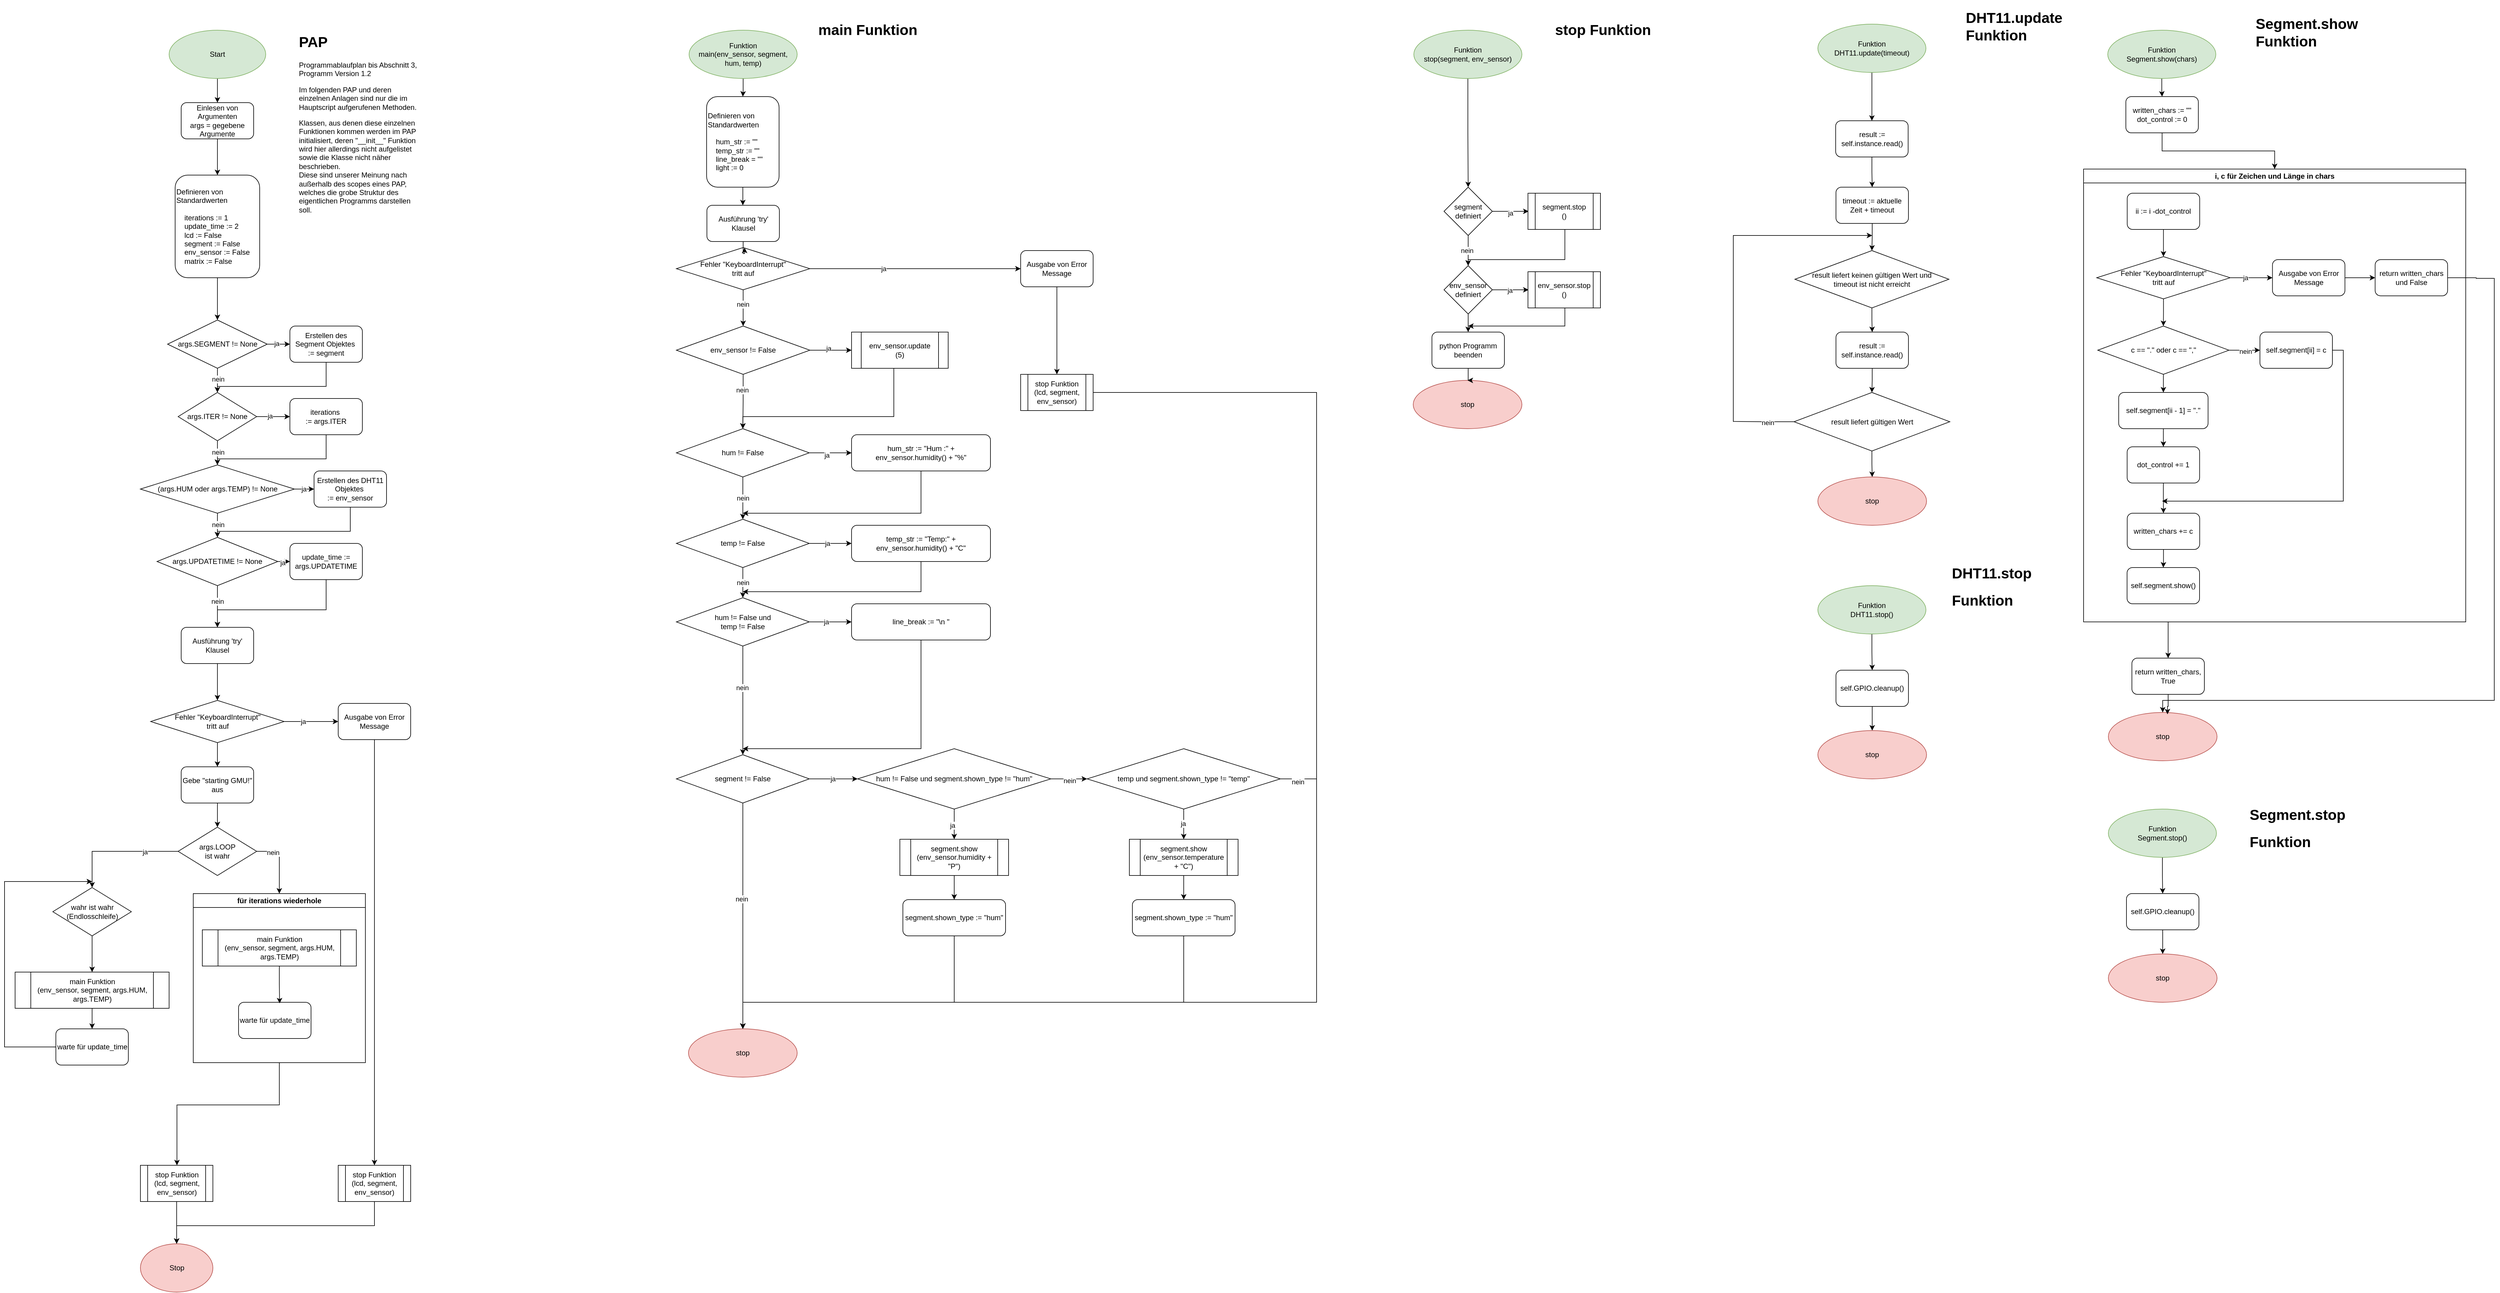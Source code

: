 <mxfile version="22.1.8" type="device">
  <diagram id="C5RBs43oDa-KdzZeNtuy" name="Page-1">
    <mxGraphModel dx="1504" dy="828" grid="1" gridSize="10" guides="1" tooltips="1" connect="1" arrows="1" fold="1" page="1" pageScale="1" pageWidth="827" pageHeight="1169" background="#FFFFFF" math="0" shadow="0">
      <root>
        <mxCell id="WIyWlLk6GJQsqaUBKTNV-0" />
        <mxCell id="WIyWlLk6GJQsqaUBKTNV-1" parent="WIyWlLk6GJQsqaUBKTNV-0" />
        <mxCell id="UMjWkie3BbWeerTwhCgO-2" style="edgeStyle=orthogonalEdgeStyle;rounded=0;orthogonalLoop=1;jettySize=auto;html=1;entryX=0.5;entryY=0;entryDx=0;entryDy=0;" edge="1" parent="WIyWlLk6GJQsqaUBKTNV-1" source="UMjWkie3BbWeerTwhCgO-0" target="UMjWkie3BbWeerTwhCgO-1">
          <mxGeometry relative="1" as="geometry" />
        </mxCell>
        <mxCell id="UMjWkie3BbWeerTwhCgO-0" value="Start" style="ellipse;whiteSpace=wrap;html=1;fillColor=#d5e8d4;strokeColor=#82b366;" vertex="1" parent="WIyWlLk6GJQsqaUBKTNV-1">
          <mxGeometry x="260" y="100" width="160" height="80" as="geometry" />
        </mxCell>
        <mxCell id="UMjWkie3BbWeerTwhCgO-4" style="edgeStyle=orthogonalEdgeStyle;rounded=0;orthogonalLoop=1;jettySize=auto;html=1;entryX=0.5;entryY=0;entryDx=0;entryDy=0;" edge="1" parent="WIyWlLk6GJQsqaUBKTNV-1" source="UMjWkie3BbWeerTwhCgO-1" target="UMjWkie3BbWeerTwhCgO-3">
          <mxGeometry relative="1" as="geometry" />
        </mxCell>
        <mxCell id="UMjWkie3BbWeerTwhCgO-1" value="&lt;div&gt;Einlesen von Argumenten&lt;/div&gt;&lt;div&gt;args = gegebene Argumente&lt;br&gt;&lt;/div&gt;" style="rounded=1;whiteSpace=wrap;html=1;" vertex="1" parent="WIyWlLk6GJQsqaUBKTNV-1">
          <mxGeometry x="280" y="220" width="120" height="60" as="geometry" />
        </mxCell>
        <mxCell id="UMjWkie3BbWeerTwhCgO-3" value="&lt;div&gt;Definieren von Standardwerten&lt;/div&gt;&lt;div&gt;&lt;br&gt;&lt;/div&gt;&lt;div&gt;&amp;nbsp;&amp;nbsp;&amp;nbsp; iterations := 1&lt;br&gt;&amp;nbsp;&amp;nbsp;&amp;nbsp; update_time := 2&lt;br&gt;&amp;nbsp;&amp;nbsp;&amp;nbsp; lcd := False&lt;br&gt;&amp;nbsp;&amp;nbsp;&amp;nbsp; segment := False&lt;br&gt;&amp;nbsp;&amp;nbsp;&amp;nbsp; env_sensor := False&lt;br&gt;&amp;nbsp;&amp;nbsp;&amp;nbsp; matrix := False&lt;br&gt;&lt;/div&gt;" style="rounded=1;whiteSpace=wrap;html=1;align=left;" vertex="1" parent="WIyWlLk6GJQsqaUBKTNV-1">
          <mxGeometry x="270" y="340" width="140" height="170" as="geometry" />
        </mxCell>
        <mxCell id="UMjWkie3BbWeerTwhCgO-12" style="edgeStyle=orthogonalEdgeStyle;rounded=0;orthogonalLoop=1;jettySize=auto;html=1;entryX=0.5;entryY=0;entryDx=0;entryDy=0;exitX=0.5;exitY=1;exitDx=0;exitDy=0;" edge="1" parent="WIyWlLk6GJQsqaUBKTNV-1" source="UMjWkie3BbWeerTwhCgO-3" target="UMjWkie3BbWeerTwhCgO-7">
          <mxGeometry relative="1" as="geometry">
            <mxPoint x="340" y="540" as="sourcePoint" />
          </mxGeometry>
        </mxCell>
        <mxCell id="UMjWkie3BbWeerTwhCgO-25" value="&lt;div&gt;&lt;br&gt;&lt;/div&gt;&lt;div&gt;&lt;br&gt;&lt;/div&gt;" style="edgeLabel;html=1;align=center;verticalAlign=middle;resizable=0;points=[];" vertex="1" connectable="0" parent="UMjWkie3BbWeerTwhCgO-12">
          <mxGeometry x="-0.308" y="-1" relative="1" as="geometry">
            <mxPoint as="offset" />
          </mxGeometry>
        </mxCell>
        <mxCell id="UMjWkie3BbWeerTwhCgO-31" style="edgeStyle=orthogonalEdgeStyle;rounded=0;orthogonalLoop=1;jettySize=auto;html=1;entryX=0;entryY=0.5;entryDx=0;entryDy=0;" edge="1" parent="WIyWlLk6GJQsqaUBKTNV-1" source="UMjWkie3BbWeerTwhCgO-7" target="UMjWkie3BbWeerTwhCgO-30">
          <mxGeometry relative="1" as="geometry" />
        </mxCell>
        <mxCell id="UMjWkie3BbWeerTwhCgO-32" value="&lt;div&gt;ja&lt;/div&gt;" style="edgeLabel;html=1;align=center;verticalAlign=middle;resizable=0;points=[];" vertex="1" connectable="0" parent="UMjWkie3BbWeerTwhCgO-31">
          <mxGeometry x="-0.263" y="1" relative="1" as="geometry">
            <mxPoint as="offset" />
          </mxGeometry>
        </mxCell>
        <mxCell id="UMjWkie3BbWeerTwhCgO-7" value="args.SEGMENT != None" style="rhombus;whiteSpace=wrap;html=1;" vertex="1" parent="WIyWlLk6GJQsqaUBKTNV-1">
          <mxGeometry x="257.5" y="580" width="165" height="80" as="geometry" />
        </mxCell>
        <mxCell id="UMjWkie3BbWeerTwhCgO-14" style="edgeStyle=orthogonalEdgeStyle;rounded=0;orthogonalLoop=1;jettySize=auto;html=1;entryX=0.5;entryY=0;entryDx=0;entryDy=0;exitX=0.5;exitY=1;exitDx=0;exitDy=0;" edge="1" parent="WIyWlLk6GJQsqaUBKTNV-1" source="UMjWkie3BbWeerTwhCgO-7" target="UMjWkie3BbWeerTwhCgO-9">
          <mxGeometry relative="1" as="geometry">
            <mxPoint x="340.0" y="780.0" as="sourcePoint" />
          </mxGeometry>
        </mxCell>
        <mxCell id="UMjWkie3BbWeerTwhCgO-27" value="nein" style="edgeLabel;html=1;align=center;verticalAlign=middle;resizable=0;points=[];" vertex="1" connectable="0" parent="UMjWkie3BbWeerTwhCgO-14">
          <mxGeometry x="-0.1" y="1" relative="1" as="geometry">
            <mxPoint as="offset" />
          </mxGeometry>
        </mxCell>
        <mxCell id="UMjWkie3BbWeerTwhCgO-15" style="edgeStyle=orthogonalEdgeStyle;rounded=0;orthogonalLoop=1;jettySize=auto;html=1;entryX=0.5;entryY=0;entryDx=0;entryDy=0;" edge="1" parent="WIyWlLk6GJQsqaUBKTNV-1" source="UMjWkie3BbWeerTwhCgO-9" target="UMjWkie3BbWeerTwhCgO-10">
          <mxGeometry relative="1" as="geometry" />
        </mxCell>
        <mxCell id="UMjWkie3BbWeerTwhCgO-28" value="nein" style="edgeLabel;html=1;align=center;verticalAlign=middle;resizable=0;points=[];" vertex="1" connectable="0" parent="UMjWkie3BbWeerTwhCgO-15">
          <mxGeometry x="-0.058" y="1" relative="1" as="geometry">
            <mxPoint as="offset" />
          </mxGeometry>
        </mxCell>
        <mxCell id="UMjWkie3BbWeerTwhCgO-36" style="edgeStyle=orthogonalEdgeStyle;rounded=0;orthogonalLoop=1;jettySize=auto;html=1;entryX=0;entryY=0.5;entryDx=0;entryDy=0;" edge="1" parent="WIyWlLk6GJQsqaUBKTNV-1" source="UMjWkie3BbWeerTwhCgO-9" target="UMjWkie3BbWeerTwhCgO-35">
          <mxGeometry relative="1" as="geometry" />
        </mxCell>
        <mxCell id="UMjWkie3BbWeerTwhCgO-38" value="ja" style="edgeLabel;html=1;align=center;verticalAlign=middle;resizable=0;points=[];" vertex="1" connectable="0" parent="UMjWkie3BbWeerTwhCgO-36">
          <mxGeometry x="-0.218" y="1" relative="1" as="geometry">
            <mxPoint as="offset" />
          </mxGeometry>
        </mxCell>
        <mxCell id="UMjWkie3BbWeerTwhCgO-9" value="args.ITER != None" style="rhombus;whiteSpace=wrap;html=1;" vertex="1" parent="WIyWlLk6GJQsqaUBKTNV-1">
          <mxGeometry x="275" y="700" width="130" height="80" as="geometry" />
        </mxCell>
        <mxCell id="UMjWkie3BbWeerTwhCgO-16" style="edgeStyle=orthogonalEdgeStyle;rounded=0;orthogonalLoop=1;jettySize=auto;html=1;entryX=0.5;entryY=0;entryDx=0;entryDy=0;" edge="1" parent="WIyWlLk6GJQsqaUBKTNV-1" source="UMjWkie3BbWeerTwhCgO-10" target="UMjWkie3BbWeerTwhCgO-18">
          <mxGeometry relative="1" as="geometry">
            <mxPoint x="340.0" y="980.0" as="targetPoint" />
          </mxGeometry>
        </mxCell>
        <mxCell id="UMjWkie3BbWeerTwhCgO-29" value="nein" style="edgeLabel;html=1;align=center;verticalAlign=middle;resizable=0;points=[];" vertex="1" connectable="0" parent="UMjWkie3BbWeerTwhCgO-16">
          <mxGeometry x="-0.058" y="1" relative="1" as="geometry">
            <mxPoint as="offset" />
          </mxGeometry>
        </mxCell>
        <mxCell id="UMjWkie3BbWeerTwhCgO-41" style="edgeStyle=orthogonalEdgeStyle;rounded=0;orthogonalLoop=1;jettySize=auto;html=1;entryX=0;entryY=0.5;entryDx=0;entryDy=0;" edge="1" parent="WIyWlLk6GJQsqaUBKTNV-1" source="UMjWkie3BbWeerTwhCgO-10" target="UMjWkie3BbWeerTwhCgO-40">
          <mxGeometry relative="1" as="geometry" />
        </mxCell>
        <mxCell id="UMjWkie3BbWeerTwhCgO-42" value="ja" style="edgeLabel;html=1;align=center;verticalAlign=middle;resizable=0;points=[];" vertex="1" connectable="0" parent="UMjWkie3BbWeerTwhCgO-41">
          <mxGeometry x="-0.375" relative="1" as="geometry">
            <mxPoint as="offset" />
          </mxGeometry>
        </mxCell>
        <mxCell id="UMjWkie3BbWeerTwhCgO-10" value="(args.HUM oder args.TEMP) != None" style="rhombus;whiteSpace=wrap;html=1;" vertex="1" parent="WIyWlLk6GJQsqaUBKTNV-1">
          <mxGeometry x="212.5" y="820" width="255" height="80" as="geometry" />
        </mxCell>
        <mxCell id="UMjWkie3BbWeerTwhCgO-45" style="edgeStyle=orthogonalEdgeStyle;rounded=0;orthogonalLoop=1;jettySize=auto;html=1;" edge="1" parent="WIyWlLk6GJQsqaUBKTNV-1" source="UMjWkie3BbWeerTwhCgO-18" target="UMjWkie3BbWeerTwhCgO-44">
          <mxGeometry relative="1" as="geometry" />
        </mxCell>
        <mxCell id="UMjWkie3BbWeerTwhCgO-46" value="ja" style="edgeLabel;html=1;align=center;verticalAlign=middle;resizable=0;points=[];" vertex="1" connectable="0" parent="UMjWkie3BbWeerTwhCgO-45">
          <mxGeometry x="0.061" y="2" relative="1" as="geometry">
            <mxPoint as="offset" />
          </mxGeometry>
        </mxCell>
        <mxCell id="UMjWkie3BbWeerTwhCgO-48" style="edgeStyle=orthogonalEdgeStyle;rounded=0;orthogonalLoop=1;jettySize=auto;html=1;entryX=0.5;entryY=0;entryDx=0;entryDy=0;" edge="1" parent="WIyWlLk6GJQsqaUBKTNV-1" source="UMjWkie3BbWeerTwhCgO-18" target="UMjWkie3BbWeerTwhCgO-47">
          <mxGeometry relative="1" as="geometry" />
        </mxCell>
        <mxCell id="UMjWkie3BbWeerTwhCgO-49" value="nein" style="edgeLabel;html=1;align=center;verticalAlign=middle;resizable=0;points=[];" vertex="1" connectable="0" parent="UMjWkie3BbWeerTwhCgO-48">
          <mxGeometry x="-0.257" relative="1" as="geometry">
            <mxPoint as="offset" />
          </mxGeometry>
        </mxCell>
        <mxCell id="UMjWkie3BbWeerTwhCgO-18" value="args.UPDATETIME != None" style="rhombus;whiteSpace=wrap;html=1;" vertex="1" parent="WIyWlLk6GJQsqaUBKTNV-1">
          <mxGeometry x="240" y="940" width="200" height="80" as="geometry" />
        </mxCell>
        <mxCell id="UMjWkie3BbWeerTwhCgO-23" value="&lt;h1&gt;PAP&lt;br&gt;&lt;/h1&gt;&lt;p&gt;Programmablaufplan bis Abschnitt 3, Programm Version 1.2&lt;/p&gt;&lt;p&gt;Im folgenden PAP und deren einzelnen Anlagen sind nur die im Hauptscript aufgerufenen Methoden.&lt;/p&gt;&lt;p&gt;Klassen, aus denen diese einzelnen Funktionen kommen werden im PAP initialisiert, deren &quot;__init__&quot; Funktion wird hier allerdings nicht aufgelistet sowie die Klasse nicht näher beschrieben.&lt;br&gt;Diese sind unserer Meinung nach außerhalb des scopes eines PAP, welches die grobe Struktur des eigentlichen Programms darstellen soll.&lt;br&gt;&lt;/p&gt;&lt;p&gt;&lt;br&gt;&lt;/p&gt;" style="text;html=1;strokeColor=none;fillColor=none;spacing=5;spacingTop=-20;whiteSpace=wrap;overflow=hidden;rounded=0;" vertex="1" parent="WIyWlLk6GJQsqaUBKTNV-1">
          <mxGeometry x="470" y="100" width="210" height="310" as="geometry" />
        </mxCell>
        <mxCell id="UMjWkie3BbWeerTwhCgO-33" style="edgeStyle=orthogonalEdgeStyle;rounded=0;orthogonalLoop=1;jettySize=auto;html=1;entryX=0.5;entryY=0;entryDx=0;entryDy=0;" edge="1" parent="WIyWlLk6GJQsqaUBKTNV-1" source="UMjWkie3BbWeerTwhCgO-30" target="UMjWkie3BbWeerTwhCgO-9">
          <mxGeometry relative="1" as="geometry">
            <Array as="points">
              <mxPoint x="520" y="690" />
              <mxPoint x="340" y="690" />
            </Array>
          </mxGeometry>
        </mxCell>
        <mxCell id="UMjWkie3BbWeerTwhCgO-30" value="&lt;div&gt;Erstellen des Segment Objektes&amp;nbsp;&lt;/div&gt;&lt;div&gt;:= segment&lt;/div&gt;" style="rounded=1;whiteSpace=wrap;html=1;" vertex="1" parent="WIyWlLk6GJQsqaUBKTNV-1">
          <mxGeometry x="460" y="590" width="120" height="60" as="geometry" />
        </mxCell>
        <mxCell id="UMjWkie3BbWeerTwhCgO-37" style="edgeStyle=orthogonalEdgeStyle;rounded=0;orthogonalLoop=1;jettySize=auto;html=1;entryX=0.5;entryY=0;entryDx=0;entryDy=0;" edge="1" parent="WIyWlLk6GJQsqaUBKTNV-1" source="UMjWkie3BbWeerTwhCgO-35" target="UMjWkie3BbWeerTwhCgO-10">
          <mxGeometry relative="1" as="geometry">
            <Array as="points">
              <mxPoint x="520" y="810" />
              <mxPoint x="340" y="810" />
            </Array>
          </mxGeometry>
        </mxCell>
        <mxCell id="UMjWkie3BbWeerTwhCgO-35" value="&lt;div&gt;iterations&amp;nbsp;&lt;/div&gt;&lt;div&gt;:= args.ITER&lt;/div&gt;" style="rounded=1;whiteSpace=wrap;html=1;" vertex="1" parent="WIyWlLk6GJQsqaUBKTNV-1">
          <mxGeometry x="460" y="710" width="120" height="60" as="geometry" />
        </mxCell>
        <mxCell id="UMjWkie3BbWeerTwhCgO-43" style="edgeStyle=orthogonalEdgeStyle;rounded=0;orthogonalLoop=1;jettySize=auto;html=1;entryX=0.5;entryY=0;entryDx=0;entryDy=0;" edge="1" parent="WIyWlLk6GJQsqaUBKTNV-1" source="UMjWkie3BbWeerTwhCgO-40" target="UMjWkie3BbWeerTwhCgO-18">
          <mxGeometry relative="1" as="geometry">
            <Array as="points">
              <mxPoint x="560" y="930" />
              <mxPoint x="340" y="930" />
            </Array>
          </mxGeometry>
        </mxCell>
        <mxCell id="UMjWkie3BbWeerTwhCgO-40" value="&lt;div&gt;Erstellen des DHT11 Objektes&amp;nbsp;&lt;/div&gt;&lt;div&gt;:= env_sensor&lt;br&gt;&lt;/div&gt;" style="rounded=1;whiteSpace=wrap;html=1;" vertex="1" parent="WIyWlLk6GJQsqaUBKTNV-1">
          <mxGeometry x="500" y="830" width="120" height="60" as="geometry" />
        </mxCell>
        <mxCell id="UMjWkie3BbWeerTwhCgO-50" style="edgeStyle=orthogonalEdgeStyle;rounded=0;orthogonalLoop=1;jettySize=auto;html=1;entryX=0.5;entryY=0;entryDx=0;entryDy=0;" edge="1" parent="WIyWlLk6GJQsqaUBKTNV-1" source="UMjWkie3BbWeerTwhCgO-44" target="UMjWkie3BbWeerTwhCgO-47">
          <mxGeometry relative="1" as="geometry">
            <Array as="points">
              <mxPoint x="520" y="1060" />
              <mxPoint x="340" y="1060" />
            </Array>
          </mxGeometry>
        </mxCell>
        <mxCell id="UMjWkie3BbWeerTwhCgO-44" value="&lt;div&gt;update_time := args.UPDATETIME&lt;/div&gt;" style="rounded=1;whiteSpace=wrap;html=1;" vertex="1" parent="WIyWlLk6GJQsqaUBKTNV-1">
          <mxGeometry x="460" y="950" width="120" height="60" as="geometry" />
        </mxCell>
        <mxCell id="UMjWkie3BbWeerTwhCgO-52" style="edgeStyle=orthogonalEdgeStyle;rounded=0;orthogonalLoop=1;jettySize=auto;html=1;entryX=0.5;entryY=0;entryDx=0;entryDy=0;" edge="1" parent="WIyWlLk6GJQsqaUBKTNV-1" source="UMjWkie3BbWeerTwhCgO-47" target="UMjWkie3BbWeerTwhCgO-51">
          <mxGeometry relative="1" as="geometry" />
        </mxCell>
        <mxCell id="UMjWkie3BbWeerTwhCgO-47" value="&lt;div&gt;Ausführung &#39;try&#39;&lt;/div&gt;&lt;div&gt;Klausel&lt;br&gt;&lt;/div&gt;" style="rounded=1;whiteSpace=wrap;html=1;" vertex="1" parent="WIyWlLk6GJQsqaUBKTNV-1">
          <mxGeometry x="280" y="1089" width="120" height="60" as="geometry" />
        </mxCell>
        <mxCell id="UMjWkie3BbWeerTwhCgO-54" style="edgeStyle=orthogonalEdgeStyle;rounded=0;orthogonalLoop=1;jettySize=auto;html=1;entryX=0;entryY=0.5;entryDx=0;entryDy=0;" edge="1" parent="WIyWlLk6GJQsqaUBKTNV-1" source="UMjWkie3BbWeerTwhCgO-51" target="UMjWkie3BbWeerTwhCgO-53">
          <mxGeometry relative="1" as="geometry" />
        </mxCell>
        <mxCell id="UMjWkie3BbWeerTwhCgO-55" value="ja" style="edgeLabel;html=1;align=center;verticalAlign=middle;resizable=0;points=[];" vertex="1" connectable="0" parent="UMjWkie3BbWeerTwhCgO-54">
          <mxGeometry x="-0.302" relative="1" as="geometry">
            <mxPoint as="offset" />
          </mxGeometry>
        </mxCell>
        <mxCell id="UMjWkie3BbWeerTwhCgO-61" style="edgeStyle=orthogonalEdgeStyle;rounded=0;orthogonalLoop=1;jettySize=auto;html=1;entryX=0.5;entryY=0;entryDx=0;entryDy=0;" edge="1" parent="WIyWlLk6GJQsqaUBKTNV-1" source="UMjWkie3BbWeerTwhCgO-51" target="UMjWkie3BbWeerTwhCgO-60">
          <mxGeometry relative="1" as="geometry" />
        </mxCell>
        <mxCell id="UMjWkie3BbWeerTwhCgO-51" value="&lt;div&gt;Fehler &quot;KeyboardInterrupt&quot;&lt;/div&gt;&lt;div&gt;tritt auf&lt;br&gt;&lt;/div&gt;" style="rhombus;whiteSpace=wrap;html=1;" vertex="1" parent="WIyWlLk6GJQsqaUBKTNV-1">
          <mxGeometry x="229.5" y="1210" width="221" height="70" as="geometry" />
        </mxCell>
        <mxCell id="UMjWkie3BbWeerTwhCgO-57" style="edgeStyle=orthogonalEdgeStyle;rounded=0;orthogonalLoop=1;jettySize=auto;html=1;entryX=0.5;entryY=0;entryDx=0;entryDy=0;" edge="1" parent="WIyWlLk6GJQsqaUBKTNV-1" source="UMjWkie3BbWeerTwhCgO-53" target="UMjWkie3BbWeerTwhCgO-58">
          <mxGeometry relative="1" as="geometry">
            <mxPoint x="575" y="1580" as="targetPoint" />
          </mxGeometry>
        </mxCell>
        <mxCell id="UMjWkie3BbWeerTwhCgO-53" value="Ausgabe von Error Message" style="rounded=1;whiteSpace=wrap;html=1;" vertex="1" parent="WIyWlLk6GJQsqaUBKTNV-1">
          <mxGeometry x="540" y="1215" width="120" height="60" as="geometry" />
        </mxCell>
        <mxCell id="UMjWkie3BbWeerTwhCgO-56" value="Stop" style="ellipse;whiteSpace=wrap;html=1;fillColor=#f8cecc;strokeColor=#b85450;" vertex="1" parent="WIyWlLk6GJQsqaUBKTNV-1">
          <mxGeometry x="212.5" y="2110" width="120" height="80" as="geometry" />
        </mxCell>
        <mxCell id="UMjWkie3BbWeerTwhCgO-59" style="edgeStyle=orthogonalEdgeStyle;rounded=0;orthogonalLoop=1;jettySize=auto;html=1;entryX=0.5;entryY=0;entryDx=0;entryDy=0;exitX=0.5;exitY=1;exitDx=0;exitDy=0;" edge="1" parent="WIyWlLk6GJQsqaUBKTNV-1" source="UMjWkie3BbWeerTwhCgO-58" target="UMjWkie3BbWeerTwhCgO-56">
          <mxGeometry relative="1" as="geometry">
            <Array as="points">
              <mxPoint x="600" y="2080" />
              <mxPoint x="272" y="2080" />
            </Array>
          </mxGeometry>
        </mxCell>
        <mxCell id="UMjWkie3BbWeerTwhCgO-58" value="&lt;div&gt;stop Funktion&lt;/div&gt;&lt;div&gt;(lcd, segment, env_sensor)&lt;br&gt;&lt;/div&gt;" style="shape=process;whiteSpace=wrap;html=1;backgroundOutline=1;" vertex="1" parent="WIyWlLk6GJQsqaUBKTNV-1">
          <mxGeometry x="540" y="1980" width="120" height="60" as="geometry" />
        </mxCell>
        <mxCell id="UMjWkie3BbWeerTwhCgO-63" style="edgeStyle=orthogonalEdgeStyle;rounded=0;orthogonalLoop=1;jettySize=auto;html=1;entryX=0.5;entryY=0;entryDx=0;entryDy=0;" edge="1" parent="WIyWlLk6GJQsqaUBKTNV-1" source="UMjWkie3BbWeerTwhCgO-60" target="UMjWkie3BbWeerTwhCgO-62">
          <mxGeometry relative="1" as="geometry" />
        </mxCell>
        <mxCell id="UMjWkie3BbWeerTwhCgO-60" value="&lt;div&gt;Gebe &quot;starting GMU!&quot;&lt;/div&gt;&lt;div&gt;aus&lt;br&gt;&lt;/div&gt;" style="rounded=1;whiteSpace=wrap;html=1;" vertex="1" parent="WIyWlLk6GJQsqaUBKTNV-1">
          <mxGeometry x="280" y="1320" width="120" height="60" as="geometry" />
        </mxCell>
        <mxCell id="UMjWkie3BbWeerTwhCgO-65" style="edgeStyle=orthogonalEdgeStyle;rounded=0;orthogonalLoop=1;jettySize=auto;html=1;entryX=0.5;entryY=0;entryDx=0;entryDy=0;exitX=0;exitY=0.5;exitDx=0;exitDy=0;" edge="1" parent="WIyWlLk6GJQsqaUBKTNV-1" source="UMjWkie3BbWeerTwhCgO-62" target="UMjWkie3BbWeerTwhCgO-64">
          <mxGeometry relative="1" as="geometry" />
        </mxCell>
        <mxCell id="UMjWkie3BbWeerTwhCgO-66" value="ja" style="edgeLabel;html=1;align=center;verticalAlign=middle;resizable=0;points=[];" vertex="1" connectable="0" parent="UMjWkie3BbWeerTwhCgO-65">
          <mxGeometry x="-0.457" y="1" relative="1" as="geometry">
            <mxPoint as="offset" />
          </mxGeometry>
        </mxCell>
        <mxCell id="UMjWkie3BbWeerTwhCgO-73" style="edgeStyle=orthogonalEdgeStyle;rounded=0;orthogonalLoop=1;jettySize=auto;html=1;exitX=1;exitY=0.5;exitDx=0;exitDy=0;entryX=0.5;entryY=0;entryDx=0;entryDy=0;" edge="1" parent="WIyWlLk6GJQsqaUBKTNV-1" source="UMjWkie3BbWeerTwhCgO-62" target="UMjWkie3BbWeerTwhCgO-77">
          <mxGeometry relative="1" as="geometry">
            <mxPoint x="455.0" y="1520" as="targetPoint" />
          </mxGeometry>
        </mxCell>
        <mxCell id="UMjWkie3BbWeerTwhCgO-74" value="nein" style="edgeLabel;html=1;align=center;verticalAlign=middle;resizable=0;points=[];" vertex="1" connectable="0" parent="UMjWkie3BbWeerTwhCgO-73">
          <mxGeometry x="-0.498" y="-2" relative="1" as="geometry">
            <mxPoint as="offset" />
          </mxGeometry>
        </mxCell>
        <mxCell id="UMjWkie3BbWeerTwhCgO-62" value="&lt;div&gt;args.LOOP&lt;/div&gt;&lt;div&gt;ist wahr&lt;br&gt;&lt;/div&gt;" style="rhombus;whiteSpace=wrap;html=1;" vertex="1" parent="WIyWlLk6GJQsqaUBKTNV-1">
          <mxGeometry x="275" y="1420" width="130" height="80" as="geometry" />
        </mxCell>
        <mxCell id="UMjWkie3BbWeerTwhCgO-68" style="edgeStyle=orthogonalEdgeStyle;rounded=0;orthogonalLoop=1;jettySize=auto;html=1;entryX=0.5;entryY=0;entryDx=0;entryDy=0;" edge="1" parent="WIyWlLk6GJQsqaUBKTNV-1" source="UMjWkie3BbWeerTwhCgO-64" target="UMjWkie3BbWeerTwhCgO-67">
          <mxGeometry relative="1" as="geometry" />
        </mxCell>
        <mxCell id="UMjWkie3BbWeerTwhCgO-64" value="&lt;div&gt;wahr ist wahr&lt;/div&gt;&lt;div&gt;(Endlosschleife)&lt;br&gt;&lt;/div&gt;" style="rhombus;whiteSpace=wrap;html=1;" vertex="1" parent="WIyWlLk6GJQsqaUBKTNV-1">
          <mxGeometry x="67.5" y="1520" width="130" height="80" as="geometry" />
        </mxCell>
        <mxCell id="UMjWkie3BbWeerTwhCgO-70" style="edgeStyle=orthogonalEdgeStyle;rounded=0;orthogonalLoop=1;jettySize=auto;html=1;entryX=0.5;entryY=0;entryDx=0;entryDy=0;" edge="1" parent="WIyWlLk6GJQsqaUBKTNV-1" source="UMjWkie3BbWeerTwhCgO-67" target="UMjWkie3BbWeerTwhCgO-69">
          <mxGeometry relative="1" as="geometry" />
        </mxCell>
        <mxCell id="UMjWkie3BbWeerTwhCgO-67" value="&lt;div&gt;main Funktion&lt;br&gt;&lt;/div&gt;&lt;div&gt;(env_sensor, segment, args.HUM, args.TEMP)&lt;/div&gt;" style="shape=process;whiteSpace=wrap;html=1;backgroundOutline=1;" vertex="1" parent="WIyWlLk6GJQsqaUBKTNV-1">
          <mxGeometry x="5.0" y="1660" width="255" height="60" as="geometry" />
        </mxCell>
        <mxCell id="UMjWkie3BbWeerTwhCgO-71" style="edgeStyle=orthogonalEdgeStyle;rounded=0;orthogonalLoop=1;jettySize=auto;html=1;" edge="1" parent="WIyWlLk6GJQsqaUBKTNV-1" source="UMjWkie3BbWeerTwhCgO-69">
          <mxGeometry relative="1" as="geometry">
            <mxPoint x="132.5" y="1510" as="targetPoint" />
            <Array as="points">
              <mxPoint x="-12.5" y="1784" />
              <mxPoint x="-12.5" y="1510" />
            </Array>
          </mxGeometry>
        </mxCell>
        <mxCell id="UMjWkie3BbWeerTwhCgO-69" value="warte für update_time" style="rounded=1;whiteSpace=wrap;html=1;" vertex="1" parent="WIyWlLk6GJQsqaUBKTNV-1">
          <mxGeometry x="72.5" y="1754" width="120" height="60" as="geometry" />
        </mxCell>
        <mxCell id="UMjWkie3BbWeerTwhCgO-82" style="edgeStyle=orthogonalEdgeStyle;rounded=0;orthogonalLoop=1;jettySize=auto;html=1;entryX=0.5;entryY=0;entryDx=0;entryDy=0;" edge="1" parent="WIyWlLk6GJQsqaUBKTNV-1" source="UMjWkie3BbWeerTwhCgO-77" target="UMjWkie3BbWeerTwhCgO-81">
          <mxGeometry relative="1" as="geometry">
            <Array as="points">
              <mxPoint x="442" y="1880" />
              <mxPoint x="273" y="1880" />
              <mxPoint x="273" y="1980" />
            </Array>
          </mxGeometry>
        </mxCell>
        <mxCell id="UMjWkie3BbWeerTwhCgO-77" value="für iterations wiederhole" style="swimlane;whiteSpace=wrap;html=1;" vertex="1" parent="WIyWlLk6GJQsqaUBKTNV-1">
          <mxGeometry x="300" y="1530" width="285" height="280" as="geometry" />
        </mxCell>
        <mxCell id="UMjWkie3BbWeerTwhCgO-78" value="&lt;div&gt;main Funktion&lt;br&gt;&lt;/div&gt;&lt;div&gt;(env_sensor, segment, args.HUM, args.TEMP)&lt;/div&gt;" style="shape=process;whiteSpace=wrap;html=1;backgroundOutline=1;" vertex="1" parent="UMjWkie3BbWeerTwhCgO-77">
          <mxGeometry x="15" y="60" width="255" height="60" as="geometry" />
        </mxCell>
        <mxCell id="UMjWkie3BbWeerTwhCgO-79" value="warte für update_time" style="rounded=1;whiteSpace=wrap;html=1;" vertex="1" parent="UMjWkie3BbWeerTwhCgO-77">
          <mxGeometry x="75" y="180" width="120" height="60" as="geometry" />
        </mxCell>
        <mxCell id="UMjWkie3BbWeerTwhCgO-80" style="edgeStyle=orthogonalEdgeStyle;rounded=0;orthogonalLoop=1;jettySize=auto;html=1;entryX=0.567;entryY=0.03;entryDx=0;entryDy=0;entryPerimeter=0;" edge="1" parent="UMjWkie3BbWeerTwhCgO-77" source="UMjWkie3BbWeerTwhCgO-78" target="UMjWkie3BbWeerTwhCgO-79">
          <mxGeometry relative="1" as="geometry" />
        </mxCell>
        <mxCell id="UMjWkie3BbWeerTwhCgO-83" style="edgeStyle=orthogonalEdgeStyle;rounded=0;orthogonalLoop=1;jettySize=auto;html=1;entryX=0.5;entryY=0;entryDx=0;entryDy=0;" edge="1" parent="WIyWlLk6GJQsqaUBKTNV-1" source="UMjWkie3BbWeerTwhCgO-81" target="UMjWkie3BbWeerTwhCgO-56">
          <mxGeometry relative="1" as="geometry" />
        </mxCell>
        <mxCell id="UMjWkie3BbWeerTwhCgO-81" value="&lt;div&gt;stop Funktion&lt;/div&gt;&lt;div&gt;(lcd, segment, env_sensor)&lt;br&gt;&lt;/div&gt;" style="shape=process;whiteSpace=wrap;html=1;backgroundOutline=1;" vertex="1" parent="WIyWlLk6GJQsqaUBKTNV-1">
          <mxGeometry x="212.5" y="1980" width="120" height="60" as="geometry" />
        </mxCell>
        <mxCell id="UMjWkie3BbWeerTwhCgO-85" value="&lt;h1&gt;main Funktion&lt;/h1&gt;" style="text;html=1;strokeColor=none;fillColor=none;spacing=5;spacingTop=-20;whiteSpace=wrap;overflow=hidden;rounded=0;" vertex="1" parent="WIyWlLk6GJQsqaUBKTNV-1">
          <mxGeometry x="1330" y="80" width="190" height="120" as="geometry" />
        </mxCell>
        <mxCell id="UMjWkie3BbWeerTwhCgO-88" style="edgeStyle=orthogonalEdgeStyle;rounded=0;orthogonalLoop=1;jettySize=auto;html=1;entryX=0.5;entryY=0;entryDx=0;entryDy=0;" edge="1" parent="WIyWlLk6GJQsqaUBKTNV-1" source="UMjWkie3BbWeerTwhCgO-86" target="UMjWkie3BbWeerTwhCgO-87">
          <mxGeometry relative="1" as="geometry" />
        </mxCell>
        <mxCell id="UMjWkie3BbWeerTwhCgO-86" value="&lt;div&gt;Funktion&lt;/div&gt;&lt;div&gt;main(env_sensor, segment, hum, temp)&lt;br&gt;&lt;/div&gt;" style="ellipse;whiteSpace=wrap;html=1;fillColor=#d5e8d4;strokeColor=#82b366;" vertex="1" parent="WIyWlLk6GJQsqaUBKTNV-1">
          <mxGeometry x="1121" y="100" width="179" height="80" as="geometry" />
        </mxCell>
        <mxCell id="UMjWkie3BbWeerTwhCgO-93" style="edgeStyle=orthogonalEdgeStyle;rounded=0;orthogonalLoop=1;jettySize=auto;html=1;" edge="1" parent="WIyWlLk6GJQsqaUBKTNV-1" source="UMjWkie3BbWeerTwhCgO-87">
          <mxGeometry relative="1" as="geometry">
            <mxPoint x="1210" y="390" as="targetPoint" />
          </mxGeometry>
        </mxCell>
        <mxCell id="UMjWkie3BbWeerTwhCgO-87" value="&lt;div&gt;Definieren von Standardwerten&lt;/div&gt;&lt;div&gt;&lt;br&gt;&lt;/div&gt;&lt;div&gt;&amp;nbsp;&amp;nbsp;&amp;nbsp; hum_str := &quot;&quot;&lt;br&gt;&amp;nbsp;&amp;nbsp;&amp;nbsp; temp_str := &quot;&quot;&lt;br&gt;&amp;nbsp;&amp;nbsp;&amp;nbsp; line_break = &quot;&quot;&lt;br&gt;&lt;div&gt;&amp;nbsp;&amp;nbsp;&amp;nbsp; light := 0&lt;br&gt;&lt;/div&gt;&lt;/div&gt;" style="rounded=1;whiteSpace=wrap;html=1;align=left;" vertex="1" parent="WIyWlLk6GJQsqaUBKTNV-1">
          <mxGeometry x="1150" y="210" width="120" height="150" as="geometry" />
        </mxCell>
        <mxCell id="UMjWkie3BbWeerTwhCgO-89" style="edgeStyle=orthogonalEdgeStyle;rounded=0;orthogonalLoop=1;jettySize=auto;html=1;entryX=0;entryY=0.5;entryDx=0;entryDy=0;" edge="1" parent="WIyWlLk6GJQsqaUBKTNV-1" source="UMjWkie3BbWeerTwhCgO-91" target="UMjWkie3BbWeerTwhCgO-92">
          <mxGeometry relative="1" as="geometry" />
        </mxCell>
        <mxCell id="UMjWkie3BbWeerTwhCgO-90" value="ja" style="edgeLabel;html=1;align=center;verticalAlign=middle;resizable=0;points=[];" vertex="1" connectable="0" parent="UMjWkie3BbWeerTwhCgO-89">
          <mxGeometry x="-0.302" relative="1" as="geometry">
            <mxPoint as="offset" />
          </mxGeometry>
        </mxCell>
        <mxCell id="UMjWkie3BbWeerTwhCgO-97" style="edgeStyle=orthogonalEdgeStyle;rounded=0;orthogonalLoop=1;jettySize=auto;html=1;entryX=0.5;entryY=0;entryDx=0;entryDy=0;" edge="1" parent="WIyWlLk6GJQsqaUBKTNV-1" source="UMjWkie3BbWeerTwhCgO-91" target="UMjWkie3BbWeerTwhCgO-96">
          <mxGeometry relative="1" as="geometry" />
        </mxCell>
        <mxCell id="UMjWkie3BbWeerTwhCgO-196" value="nein" style="edgeLabel;html=1;align=center;verticalAlign=middle;resizable=0;points=[];" vertex="1" connectable="0" parent="UMjWkie3BbWeerTwhCgO-97">
          <mxGeometry x="-0.198" y="-1" relative="1" as="geometry">
            <mxPoint as="offset" />
          </mxGeometry>
        </mxCell>
        <mxCell id="UMjWkie3BbWeerTwhCgO-91" value="&lt;div&gt;Fehler &quot;KeyboardInterrupt&quot;&lt;/div&gt;&lt;div&gt;tritt auf&lt;br&gt;&lt;/div&gt;" style="rhombus;whiteSpace=wrap;html=1;" vertex="1" parent="WIyWlLk6GJQsqaUBKTNV-1">
          <mxGeometry x="1100" y="460" width="221" height="70" as="geometry" />
        </mxCell>
        <mxCell id="UMjWkie3BbWeerTwhCgO-95" style="edgeStyle=orthogonalEdgeStyle;rounded=0;orthogonalLoop=1;jettySize=auto;html=1;entryX=0.5;entryY=0;entryDx=0;entryDy=0;" edge="1" parent="WIyWlLk6GJQsqaUBKTNV-1" source="UMjWkie3BbWeerTwhCgO-92" target="UMjWkie3BbWeerTwhCgO-94">
          <mxGeometry relative="1" as="geometry" />
        </mxCell>
        <mxCell id="UMjWkie3BbWeerTwhCgO-92" value="Ausgabe von Error Message" style="rounded=1;whiteSpace=wrap;html=1;" vertex="1" parent="WIyWlLk6GJQsqaUBKTNV-1">
          <mxGeometry x="1670" y="465" width="120" height="60" as="geometry" />
        </mxCell>
        <mxCell id="UMjWkie3BbWeerTwhCgO-166" style="edgeStyle=orthogonalEdgeStyle;rounded=0;orthogonalLoop=1;jettySize=auto;html=1;entryX=0.5;entryY=0;entryDx=0;entryDy=0;" edge="1" parent="WIyWlLk6GJQsqaUBKTNV-1" source="UMjWkie3BbWeerTwhCgO-94" target="UMjWkie3BbWeerTwhCgO-133">
          <mxGeometry relative="1" as="geometry">
            <mxPoint x="2250" y="1710" as="targetPoint" />
            <Array as="points">
              <mxPoint x="2160" y="700" />
              <mxPoint x="2160" y="1710" />
              <mxPoint x="1210" y="1710" />
            </Array>
          </mxGeometry>
        </mxCell>
        <mxCell id="UMjWkie3BbWeerTwhCgO-94" value="&lt;div&gt;stop Funktion&lt;/div&gt;&lt;div&gt;(lcd, segment, env_sensor)&lt;br&gt;&lt;/div&gt;" style="shape=process;whiteSpace=wrap;html=1;backgroundOutline=1;" vertex="1" parent="WIyWlLk6GJQsqaUBKTNV-1">
          <mxGeometry x="1670" y="670" width="120" height="60" as="geometry" />
        </mxCell>
        <mxCell id="UMjWkie3BbWeerTwhCgO-99" style="edgeStyle=orthogonalEdgeStyle;rounded=0;orthogonalLoop=1;jettySize=auto;html=1;entryX=0;entryY=0.5;entryDx=0;entryDy=0;entryPerimeter=0;" edge="1" parent="WIyWlLk6GJQsqaUBKTNV-1" source="UMjWkie3BbWeerTwhCgO-96" target="UMjWkie3BbWeerTwhCgO-126">
          <mxGeometry relative="1" as="geometry">
            <mxPoint x="1400" y="630" as="targetPoint" />
          </mxGeometry>
        </mxCell>
        <mxCell id="UMjWkie3BbWeerTwhCgO-111" value="ja" style="edgeLabel;html=1;align=center;verticalAlign=middle;resizable=0;points=[];" vertex="1" connectable="0" parent="UMjWkie3BbWeerTwhCgO-99">
          <mxGeometry x="-0.11" y="3" relative="1" as="geometry">
            <mxPoint as="offset" />
          </mxGeometry>
        </mxCell>
        <mxCell id="UMjWkie3BbWeerTwhCgO-101" style="edgeStyle=orthogonalEdgeStyle;rounded=0;orthogonalLoop=1;jettySize=auto;html=1;entryX=0.5;entryY=0;entryDx=0;entryDy=0;" edge="1" parent="WIyWlLk6GJQsqaUBKTNV-1" source="UMjWkie3BbWeerTwhCgO-96" target="UMjWkie3BbWeerTwhCgO-100">
          <mxGeometry relative="1" as="geometry" />
        </mxCell>
        <mxCell id="UMjWkie3BbWeerTwhCgO-112" value="nein" style="edgeLabel;html=1;align=center;verticalAlign=middle;resizable=0;points=[];" vertex="1" connectable="0" parent="UMjWkie3BbWeerTwhCgO-101">
          <mxGeometry x="-0.436" y="-2" relative="1" as="geometry">
            <mxPoint as="offset" />
          </mxGeometry>
        </mxCell>
        <mxCell id="UMjWkie3BbWeerTwhCgO-96" value="env_sensor != False" style="rhombus;whiteSpace=wrap;html=1;" vertex="1" parent="WIyWlLk6GJQsqaUBKTNV-1">
          <mxGeometry x="1100" y="590" width="221" height="80" as="geometry" />
        </mxCell>
        <mxCell id="UMjWkie3BbWeerTwhCgO-103" style="edgeStyle=orthogonalEdgeStyle;rounded=0;orthogonalLoop=1;jettySize=auto;html=1;entryX=0.5;entryY=0;entryDx=0;entryDy=0;exitX=0.5;exitY=1;exitDx=0;exitDy=0;" edge="1" parent="WIyWlLk6GJQsqaUBKTNV-1" source="UMjWkie3BbWeerTwhCgO-126" target="UMjWkie3BbWeerTwhCgO-100">
          <mxGeometry relative="1" as="geometry">
            <mxPoint x="1460" y="760" as="targetPoint" />
            <mxPoint x="1460" y="660" as="sourcePoint" />
            <Array as="points">
              <mxPoint x="1460" y="740" />
              <mxPoint x="1210" y="740" />
            </Array>
          </mxGeometry>
        </mxCell>
        <mxCell id="UMjWkie3BbWeerTwhCgO-105" style="edgeStyle=orthogonalEdgeStyle;rounded=0;orthogonalLoop=1;jettySize=auto;html=1;entryX=0;entryY=0.5;entryDx=0;entryDy=0;" edge="1" parent="WIyWlLk6GJQsqaUBKTNV-1" source="UMjWkie3BbWeerTwhCgO-100" target="UMjWkie3BbWeerTwhCgO-104">
          <mxGeometry relative="1" as="geometry" />
        </mxCell>
        <mxCell id="UMjWkie3BbWeerTwhCgO-113" value="ja" style="edgeLabel;html=1;align=center;verticalAlign=middle;resizable=0;points=[];" vertex="1" connectable="0" parent="UMjWkie3BbWeerTwhCgO-105">
          <mxGeometry x="-0.181" y="-4" relative="1" as="geometry">
            <mxPoint as="offset" />
          </mxGeometry>
        </mxCell>
        <mxCell id="UMjWkie3BbWeerTwhCgO-109" style="edgeStyle=orthogonalEdgeStyle;rounded=0;orthogonalLoop=1;jettySize=auto;html=1;entryX=0.5;entryY=0;entryDx=0;entryDy=0;" edge="1" parent="WIyWlLk6GJQsqaUBKTNV-1" source="UMjWkie3BbWeerTwhCgO-100" target="UMjWkie3BbWeerTwhCgO-107">
          <mxGeometry relative="1" as="geometry" />
        </mxCell>
        <mxCell id="UMjWkie3BbWeerTwhCgO-114" value="nein" style="edgeLabel;html=1;align=center;verticalAlign=middle;resizable=0;points=[];" vertex="1" connectable="0" parent="UMjWkie3BbWeerTwhCgO-109">
          <mxGeometry x="-0.013" relative="1" as="geometry">
            <mxPoint as="offset" />
          </mxGeometry>
        </mxCell>
        <mxCell id="UMjWkie3BbWeerTwhCgO-100" value="hum != False" style="rhombus;whiteSpace=wrap;html=1;" vertex="1" parent="WIyWlLk6GJQsqaUBKTNV-1">
          <mxGeometry x="1100" y="760" width="220" height="80" as="geometry" />
        </mxCell>
        <mxCell id="UMjWkie3BbWeerTwhCgO-116" style="edgeStyle=orthogonalEdgeStyle;rounded=0;orthogonalLoop=1;jettySize=auto;html=1;" edge="1" parent="WIyWlLk6GJQsqaUBKTNV-1" source="UMjWkie3BbWeerTwhCgO-104">
          <mxGeometry relative="1" as="geometry">
            <mxPoint x="1210" y="900" as="targetPoint" />
            <Array as="points">
              <mxPoint x="1505" y="900" />
              <mxPoint x="1260" y="900" />
            </Array>
          </mxGeometry>
        </mxCell>
        <mxCell id="UMjWkie3BbWeerTwhCgO-104" value="hum_str := &quot;Hum :&quot; + env_sensor.humidity() + &quot;%&quot;" style="rounded=1;whiteSpace=wrap;html=1;" vertex="1" parent="WIyWlLk6GJQsqaUBKTNV-1">
          <mxGeometry x="1390" y="770" width="230" height="60" as="geometry" />
        </mxCell>
        <mxCell id="UMjWkie3BbWeerTwhCgO-106" style="edgeStyle=orthogonalEdgeStyle;rounded=0;orthogonalLoop=1;jettySize=auto;html=1;entryX=0;entryY=0.5;entryDx=0;entryDy=0;" edge="1" parent="WIyWlLk6GJQsqaUBKTNV-1" source="UMjWkie3BbWeerTwhCgO-107" target="UMjWkie3BbWeerTwhCgO-108">
          <mxGeometry relative="1" as="geometry" />
        </mxCell>
        <mxCell id="UMjWkie3BbWeerTwhCgO-115" value="ja" style="edgeLabel;html=1;align=center;verticalAlign=middle;resizable=0;points=[];" vertex="1" connectable="0" parent="UMjWkie3BbWeerTwhCgO-106">
          <mxGeometry x="-0.538" relative="1" as="geometry">
            <mxPoint x="14" as="offset" />
          </mxGeometry>
        </mxCell>
        <mxCell id="UMjWkie3BbWeerTwhCgO-120" style="edgeStyle=orthogonalEdgeStyle;rounded=0;orthogonalLoop=1;jettySize=auto;html=1;entryX=0.5;entryY=0;entryDx=0;entryDy=0;" edge="1" parent="WIyWlLk6GJQsqaUBKTNV-1" source="UMjWkie3BbWeerTwhCgO-107" target="UMjWkie3BbWeerTwhCgO-118">
          <mxGeometry relative="1" as="geometry" />
        </mxCell>
        <mxCell id="UMjWkie3BbWeerTwhCgO-121" value="nein" style="edgeLabel;html=1;align=center;verticalAlign=middle;resizable=0;points=[];" vertex="1" connectable="0" parent="UMjWkie3BbWeerTwhCgO-120">
          <mxGeometry x="-0.013" relative="1" as="geometry">
            <mxPoint as="offset" />
          </mxGeometry>
        </mxCell>
        <mxCell id="UMjWkie3BbWeerTwhCgO-107" value="temp != False" style="rhombus;whiteSpace=wrap;html=1;" vertex="1" parent="WIyWlLk6GJQsqaUBKTNV-1">
          <mxGeometry x="1100" y="910" width="220" height="80" as="geometry" />
        </mxCell>
        <mxCell id="UMjWkie3BbWeerTwhCgO-122" style="edgeStyle=orthogonalEdgeStyle;rounded=0;orthogonalLoop=1;jettySize=auto;html=1;" edge="1" parent="WIyWlLk6GJQsqaUBKTNV-1" source="UMjWkie3BbWeerTwhCgO-108">
          <mxGeometry relative="1" as="geometry">
            <mxPoint x="1210" y="1030" as="targetPoint" />
            <Array as="points">
              <mxPoint x="1505" y="1030" />
            </Array>
          </mxGeometry>
        </mxCell>
        <mxCell id="UMjWkie3BbWeerTwhCgO-108" value="temp_str := &quot;Temp:&quot; + env_sensor.humidity() + &quot;C&quot;" style="rounded=1;whiteSpace=wrap;html=1;" vertex="1" parent="WIyWlLk6GJQsqaUBKTNV-1">
          <mxGeometry x="1390" y="920" width="230" height="60" as="geometry" />
        </mxCell>
        <mxCell id="UMjWkie3BbWeerTwhCgO-117" style="edgeStyle=orthogonalEdgeStyle;rounded=0;orthogonalLoop=1;jettySize=auto;html=1;entryX=0;entryY=0.5;entryDx=0;entryDy=0;" edge="1" parent="WIyWlLk6GJQsqaUBKTNV-1" source="UMjWkie3BbWeerTwhCgO-118" target="UMjWkie3BbWeerTwhCgO-119">
          <mxGeometry relative="1" as="geometry" />
        </mxCell>
        <mxCell id="UMjWkie3BbWeerTwhCgO-130" value="ja" style="edgeLabel;html=1;align=center;verticalAlign=middle;resizable=0;points=[];" vertex="1" connectable="0" parent="UMjWkie3BbWeerTwhCgO-117">
          <mxGeometry x="-0.2" relative="1" as="geometry">
            <mxPoint as="offset" />
          </mxGeometry>
        </mxCell>
        <mxCell id="UMjWkie3BbWeerTwhCgO-118" value="&lt;div&gt;hum != False und &lt;br&gt;&lt;/div&gt;&lt;div&gt;temp != False&lt;br&gt;&lt;/div&gt;" style="rhombus;whiteSpace=wrap;html=1;" vertex="1" parent="WIyWlLk6GJQsqaUBKTNV-1">
          <mxGeometry x="1100" y="1040" width="220" height="80" as="geometry" />
        </mxCell>
        <mxCell id="UMjWkie3BbWeerTwhCgO-119" value="line_break := &quot;\n &quot;" style="rounded=1;whiteSpace=wrap;html=1;" vertex="1" parent="WIyWlLk6GJQsqaUBKTNV-1">
          <mxGeometry x="1390" y="1050" width="230" height="60" as="geometry" />
        </mxCell>
        <mxCell id="UMjWkie3BbWeerTwhCgO-136" style="edgeStyle=orthogonalEdgeStyle;rounded=0;orthogonalLoop=1;jettySize=auto;html=1;entryX=0.5;entryY=0;entryDx=0;entryDy=0;exitX=0.5;exitY=1;exitDx=0;exitDy=0;" edge="1" parent="WIyWlLk6GJQsqaUBKTNV-1" source="UMjWkie3BbWeerTwhCgO-118" target="UMjWkie3BbWeerTwhCgO-135">
          <mxGeometry relative="1" as="geometry">
            <mxPoint x="1210" y="1240" as="sourcePoint" />
          </mxGeometry>
        </mxCell>
        <mxCell id="UMjWkie3BbWeerTwhCgO-138" value="nein" style="edgeLabel;html=1;align=center;verticalAlign=middle;resizable=0;points=[];" vertex="1" connectable="0" parent="UMjWkie3BbWeerTwhCgO-136">
          <mxGeometry x="-0.233" y="-1" relative="1" as="geometry">
            <mxPoint as="offset" />
          </mxGeometry>
        </mxCell>
        <mxCell id="UMjWkie3BbWeerTwhCgO-126" value="&lt;div&gt;env_sensor.update&lt;/div&gt;&lt;div&gt;(5)&lt;/div&gt;" style="shape=process;whiteSpace=wrap;html=1;backgroundOutline=1;" vertex="1" parent="WIyWlLk6GJQsqaUBKTNV-1">
          <mxGeometry x="1390" y="600" width="160" height="60" as="geometry" />
        </mxCell>
        <mxCell id="UMjWkie3BbWeerTwhCgO-137" style="edgeStyle=orthogonalEdgeStyle;rounded=0;orthogonalLoop=1;jettySize=auto;html=1;exitX=0.5;exitY=1;exitDx=0;exitDy=0;" edge="1" parent="WIyWlLk6GJQsqaUBKTNV-1" source="UMjWkie3BbWeerTwhCgO-119">
          <mxGeometry relative="1" as="geometry">
            <mxPoint x="1210" y="1290" as="targetPoint" />
            <mxPoint x="1475.0" y="1230" as="sourcePoint" />
            <Array as="points">
              <mxPoint x="1505" y="1290" />
            </Array>
          </mxGeometry>
        </mxCell>
        <mxCell id="UMjWkie3BbWeerTwhCgO-133" value="stop" style="ellipse;whiteSpace=wrap;html=1;fillColor=#f8cecc;strokeColor=#b85450;" vertex="1" parent="WIyWlLk6GJQsqaUBKTNV-1">
          <mxGeometry x="1120" y="1754" width="180" height="80" as="geometry" />
        </mxCell>
        <mxCell id="UMjWkie3BbWeerTwhCgO-139" style="edgeStyle=orthogonalEdgeStyle;rounded=0;orthogonalLoop=1;jettySize=auto;html=1;entryX=0.5;entryY=0;entryDx=0;entryDy=0;" edge="1" parent="WIyWlLk6GJQsqaUBKTNV-1" source="UMjWkie3BbWeerTwhCgO-135" target="UMjWkie3BbWeerTwhCgO-133">
          <mxGeometry relative="1" as="geometry" />
        </mxCell>
        <mxCell id="UMjWkie3BbWeerTwhCgO-140" value="nein" style="edgeLabel;html=1;align=center;verticalAlign=middle;resizable=0;points=[];" vertex="1" connectable="0" parent="UMjWkie3BbWeerTwhCgO-139">
          <mxGeometry x="-0.153" y="-2" relative="1" as="geometry">
            <mxPoint as="offset" />
          </mxGeometry>
        </mxCell>
        <mxCell id="UMjWkie3BbWeerTwhCgO-142" style="edgeStyle=orthogonalEdgeStyle;rounded=0;orthogonalLoop=1;jettySize=auto;html=1;entryX=0;entryY=0.5;entryDx=0;entryDy=0;" edge="1" parent="WIyWlLk6GJQsqaUBKTNV-1" source="UMjWkie3BbWeerTwhCgO-135" target="UMjWkie3BbWeerTwhCgO-141">
          <mxGeometry relative="1" as="geometry" />
        </mxCell>
        <mxCell id="UMjWkie3BbWeerTwhCgO-143" value="ja" style="edgeLabel;html=1;align=center;verticalAlign=middle;resizable=0;points=[];" vertex="1" connectable="0" parent="UMjWkie3BbWeerTwhCgO-142">
          <mxGeometry x="-0.033" relative="1" as="geometry">
            <mxPoint as="offset" />
          </mxGeometry>
        </mxCell>
        <mxCell id="UMjWkie3BbWeerTwhCgO-135" value="segment != False" style="rhombus;whiteSpace=wrap;html=1;" vertex="1" parent="WIyWlLk6GJQsqaUBKTNV-1">
          <mxGeometry x="1100" y="1300" width="220" height="80" as="geometry" />
        </mxCell>
        <mxCell id="UMjWkie3BbWeerTwhCgO-145" style="edgeStyle=orthogonalEdgeStyle;rounded=0;orthogonalLoop=1;jettySize=auto;html=1;entryX=0.5;entryY=0;entryDx=0;entryDy=0;" edge="1" parent="WIyWlLk6GJQsqaUBKTNV-1" source="UMjWkie3BbWeerTwhCgO-141" target="UMjWkie3BbWeerTwhCgO-153">
          <mxGeometry relative="1" as="geometry">
            <mxPoint x="1560" y="1430" as="targetPoint" />
          </mxGeometry>
        </mxCell>
        <mxCell id="UMjWkie3BbWeerTwhCgO-146" value="ja" style="edgeLabel;html=1;align=center;verticalAlign=middle;resizable=0;points=[];" vertex="1" connectable="0" parent="UMjWkie3BbWeerTwhCgO-145">
          <mxGeometry x="0.059" y="-3" relative="1" as="geometry">
            <mxPoint as="offset" />
          </mxGeometry>
        </mxCell>
        <mxCell id="UMjWkie3BbWeerTwhCgO-148" style="edgeStyle=orthogonalEdgeStyle;rounded=0;orthogonalLoop=1;jettySize=auto;html=1;entryX=0;entryY=0.5;entryDx=0;entryDy=0;" edge="1" parent="WIyWlLk6GJQsqaUBKTNV-1" source="UMjWkie3BbWeerTwhCgO-141" target="UMjWkie3BbWeerTwhCgO-144">
          <mxGeometry relative="1" as="geometry">
            <mxPoint x="1770" y="1340" as="targetPoint" />
          </mxGeometry>
        </mxCell>
        <mxCell id="UMjWkie3BbWeerTwhCgO-149" value="nein" style="edgeLabel;html=1;align=center;verticalAlign=middle;resizable=0;points=[];" vertex="1" connectable="0" parent="UMjWkie3BbWeerTwhCgO-148">
          <mxGeometry x="0.041" y="-3" relative="1" as="geometry">
            <mxPoint as="offset" />
          </mxGeometry>
        </mxCell>
        <mxCell id="UMjWkie3BbWeerTwhCgO-150" value="&lt;div&gt;&lt;br&gt;&lt;/div&gt;&lt;div&gt;&lt;br&gt;&lt;/div&gt;" style="edgeLabel;html=1;align=center;verticalAlign=middle;resizable=0;points=[];" vertex="1" connectable="0" parent="UMjWkie3BbWeerTwhCgO-148">
          <mxGeometry x="0.052" y="-7" relative="1" as="geometry">
            <mxPoint as="offset" />
          </mxGeometry>
        </mxCell>
        <mxCell id="UMjWkie3BbWeerTwhCgO-141" value="hum != False und segment.shown_type != &quot;hum&quot;" style="rhombus;whiteSpace=wrap;html=1;" vertex="1" parent="WIyWlLk6GJQsqaUBKTNV-1">
          <mxGeometry x="1400" y="1290" width="320" height="100" as="geometry" />
        </mxCell>
        <mxCell id="UMjWkie3BbWeerTwhCgO-161" style="edgeStyle=orthogonalEdgeStyle;rounded=0;orthogonalLoop=1;jettySize=auto;html=1;" edge="1" parent="WIyWlLk6GJQsqaUBKTNV-1" source="UMjWkie3BbWeerTwhCgO-144" target="UMjWkie3BbWeerTwhCgO-159">
          <mxGeometry relative="1" as="geometry" />
        </mxCell>
        <mxCell id="UMjWkie3BbWeerTwhCgO-162" value="ja" style="edgeLabel;html=1;align=center;verticalAlign=middle;resizable=0;points=[];" vertex="1" connectable="0" parent="UMjWkie3BbWeerTwhCgO-161">
          <mxGeometry x="-0.038" y="-1" relative="1" as="geometry">
            <mxPoint as="offset" />
          </mxGeometry>
        </mxCell>
        <mxCell id="UMjWkie3BbWeerTwhCgO-164" style="edgeStyle=orthogonalEdgeStyle;rounded=0;orthogonalLoop=1;jettySize=auto;html=1;entryX=0.5;entryY=0;entryDx=0;entryDy=0;" edge="1" parent="WIyWlLk6GJQsqaUBKTNV-1" source="UMjWkie3BbWeerTwhCgO-144" target="UMjWkie3BbWeerTwhCgO-133">
          <mxGeometry relative="1" as="geometry">
            <mxPoint x="2140" y="1700" as="targetPoint" />
            <Array as="points">
              <mxPoint x="2160" y="1340" />
              <mxPoint x="2160" y="1710" />
              <mxPoint x="1210" y="1710" />
            </Array>
          </mxGeometry>
        </mxCell>
        <mxCell id="UMjWkie3BbWeerTwhCgO-165" value="nein" style="edgeLabel;html=1;align=center;verticalAlign=middle;resizable=0;points=[];" vertex="1" connectable="0" parent="UMjWkie3BbWeerTwhCgO-164">
          <mxGeometry x="-0.959" y="-5" relative="1" as="geometry">
            <mxPoint as="offset" />
          </mxGeometry>
        </mxCell>
        <mxCell id="UMjWkie3BbWeerTwhCgO-144" value="temp und segment.shown_type != &quot;temp&quot;" style="rhombus;whiteSpace=wrap;html=1;" vertex="1" parent="WIyWlLk6GJQsqaUBKTNV-1">
          <mxGeometry x="1780" y="1290" width="320" height="100" as="geometry" />
        </mxCell>
        <mxCell id="UMjWkie3BbWeerTwhCgO-155" style="edgeStyle=orthogonalEdgeStyle;rounded=0;orthogonalLoop=1;jettySize=auto;html=1;entryX=0.5;entryY=0;entryDx=0;entryDy=0;" edge="1" parent="WIyWlLk6GJQsqaUBKTNV-1" source="UMjWkie3BbWeerTwhCgO-153" target="UMjWkie3BbWeerTwhCgO-154">
          <mxGeometry relative="1" as="geometry" />
        </mxCell>
        <mxCell id="UMjWkie3BbWeerTwhCgO-153" value="&lt;div&gt;segment.show&lt;/div&gt;&lt;div&gt;(env_sensor.humidity + &quot;P&quot;)&lt;br&gt;&lt;/div&gt;" style="shape=process;whiteSpace=wrap;html=1;backgroundOutline=1;" vertex="1" parent="WIyWlLk6GJQsqaUBKTNV-1">
          <mxGeometry x="1470" y="1440" width="180" height="60" as="geometry" />
        </mxCell>
        <mxCell id="UMjWkie3BbWeerTwhCgO-156" style="edgeStyle=orthogonalEdgeStyle;rounded=0;orthogonalLoop=1;jettySize=auto;html=1;entryX=0.5;entryY=0;entryDx=0;entryDy=0;" edge="1" parent="WIyWlLk6GJQsqaUBKTNV-1" source="UMjWkie3BbWeerTwhCgO-154" target="UMjWkie3BbWeerTwhCgO-133">
          <mxGeometry relative="1" as="geometry">
            <Array as="points">
              <mxPoint x="1560" y="1710" />
              <mxPoint x="1210" y="1710" />
            </Array>
          </mxGeometry>
        </mxCell>
        <mxCell id="UMjWkie3BbWeerTwhCgO-154" value="&lt;div&gt;segment.shown_type := &quot;hum&quot;&lt;br&gt;&lt;/div&gt;" style="rounded=1;whiteSpace=wrap;html=1;" vertex="1" parent="WIyWlLk6GJQsqaUBKTNV-1">
          <mxGeometry x="1475" y="1540" width="170" height="60" as="geometry" />
        </mxCell>
        <mxCell id="UMjWkie3BbWeerTwhCgO-158" style="edgeStyle=orthogonalEdgeStyle;rounded=0;orthogonalLoop=1;jettySize=auto;html=1;entryX=0.5;entryY=0;entryDx=0;entryDy=0;" edge="1" parent="WIyWlLk6GJQsqaUBKTNV-1" source="UMjWkie3BbWeerTwhCgO-159" target="UMjWkie3BbWeerTwhCgO-160">
          <mxGeometry relative="1" as="geometry" />
        </mxCell>
        <mxCell id="UMjWkie3BbWeerTwhCgO-159" value="&lt;div&gt;segment.show&lt;/div&gt;&lt;div&gt;(env_sensor.temperature + &quot;C&quot;)&lt;br&gt;&lt;/div&gt;" style="shape=process;whiteSpace=wrap;html=1;backgroundOutline=1;" vertex="1" parent="WIyWlLk6GJQsqaUBKTNV-1">
          <mxGeometry x="1850" y="1440" width="180" height="60" as="geometry" />
        </mxCell>
        <mxCell id="UMjWkie3BbWeerTwhCgO-163" style="edgeStyle=orthogonalEdgeStyle;rounded=0;orthogonalLoop=1;jettySize=auto;html=1;entryX=0.5;entryY=0;entryDx=0;entryDy=0;" edge="1" parent="WIyWlLk6GJQsqaUBKTNV-1" source="UMjWkie3BbWeerTwhCgO-160" target="UMjWkie3BbWeerTwhCgO-133">
          <mxGeometry relative="1" as="geometry">
            <Array as="points">
              <mxPoint x="1940" y="1710" />
              <mxPoint x="1210" y="1710" />
            </Array>
          </mxGeometry>
        </mxCell>
        <mxCell id="UMjWkie3BbWeerTwhCgO-160" value="&lt;div&gt;segment.shown_type := &quot;hum&quot;&lt;br&gt;&lt;/div&gt;" style="rounded=1;whiteSpace=wrap;html=1;" vertex="1" parent="WIyWlLk6GJQsqaUBKTNV-1">
          <mxGeometry x="1855" y="1540" width="170" height="60" as="geometry" />
        </mxCell>
        <mxCell id="UMjWkie3BbWeerTwhCgO-169" style="edgeStyle=orthogonalEdgeStyle;rounded=0;orthogonalLoop=1;jettySize=auto;html=1;entryX=0.5;entryY=0;entryDx=0;entryDy=0;" edge="1" parent="WIyWlLk6GJQsqaUBKTNV-1" source="UMjWkie3BbWeerTwhCgO-167" target="UMjWkie3BbWeerTwhCgO-173">
          <mxGeometry relative="1" as="geometry">
            <mxPoint x="2410.5" y="220" as="targetPoint" />
          </mxGeometry>
        </mxCell>
        <mxCell id="UMjWkie3BbWeerTwhCgO-167" value="&lt;div&gt;Funktion&lt;/div&gt;&lt;div&gt;stop(segment, env_sensor)&lt;br&gt;&lt;/div&gt;" style="ellipse;whiteSpace=wrap;html=1;fillColor=#d5e8d4;strokeColor=#82b366;" vertex="1" parent="WIyWlLk6GJQsqaUBKTNV-1">
          <mxGeometry x="2321" y="100" width="179" height="80" as="geometry" />
        </mxCell>
        <mxCell id="UMjWkie3BbWeerTwhCgO-178" style="edgeStyle=orthogonalEdgeStyle;rounded=0;orthogonalLoop=1;jettySize=auto;html=1;entryX=0;entryY=0.5;entryDx=0;entryDy=0;" edge="1" parent="WIyWlLk6GJQsqaUBKTNV-1" source="UMjWkie3BbWeerTwhCgO-173">
          <mxGeometry relative="1" as="geometry">
            <mxPoint x="2511" y="400" as="targetPoint" />
          </mxGeometry>
        </mxCell>
        <mxCell id="UMjWkie3BbWeerTwhCgO-179" value="ja" style="edgeLabel;html=1;align=center;verticalAlign=middle;resizable=0;points=[];" vertex="1" connectable="0" parent="UMjWkie3BbWeerTwhCgO-178">
          <mxGeometry x="-0.022" y="-3" relative="1" as="geometry">
            <mxPoint as="offset" />
          </mxGeometry>
        </mxCell>
        <mxCell id="UMjWkie3BbWeerTwhCgO-181" style="edgeStyle=orthogonalEdgeStyle;rounded=0;orthogonalLoop=1;jettySize=auto;html=1;entryX=0.5;entryY=0;entryDx=0;entryDy=0;" edge="1" parent="WIyWlLk6GJQsqaUBKTNV-1" source="UMjWkie3BbWeerTwhCgO-173" target="UMjWkie3BbWeerTwhCgO-180">
          <mxGeometry relative="1" as="geometry" />
        </mxCell>
        <mxCell id="UMjWkie3BbWeerTwhCgO-182" value="nein" style="edgeLabel;html=1;align=center;verticalAlign=middle;resizable=0;points=[];" vertex="1" connectable="0" parent="UMjWkie3BbWeerTwhCgO-181">
          <mxGeometry x="-0.023" y="-2" relative="1" as="geometry">
            <mxPoint as="offset" />
          </mxGeometry>
        </mxCell>
        <mxCell id="UMjWkie3BbWeerTwhCgO-173" value="segment definiert" style="rhombus;whiteSpace=wrap;html=1;" vertex="1" parent="WIyWlLk6GJQsqaUBKTNV-1">
          <mxGeometry x="2371" y="360" width="80" height="80" as="geometry" />
        </mxCell>
        <mxCell id="UMjWkie3BbWeerTwhCgO-183" style="edgeStyle=orthogonalEdgeStyle;rounded=0;orthogonalLoop=1;jettySize=auto;html=1;" edge="1" parent="WIyWlLk6GJQsqaUBKTNV-1" target="UMjWkie3BbWeerTwhCgO-180">
          <mxGeometry relative="1" as="geometry">
            <mxPoint x="2571" y="490" as="targetPoint" />
            <mxPoint x="2571.143" y="430" as="sourcePoint" />
            <Array as="points">
              <mxPoint x="2571" y="480" />
              <mxPoint x="2411" y="480" />
            </Array>
          </mxGeometry>
        </mxCell>
        <mxCell id="UMjWkie3BbWeerTwhCgO-177" value="&lt;div&gt;segment.stop&lt;/div&gt;&lt;div&gt;()&lt;/div&gt;" style="shape=process;whiteSpace=wrap;html=1;backgroundOutline=1;" vertex="1" parent="WIyWlLk6GJQsqaUBKTNV-1">
          <mxGeometry x="2510" y="370" width="120" height="60" as="geometry" />
        </mxCell>
        <mxCell id="UMjWkie3BbWeerTwhCgO-185" style="edgeStyle=orthogonalEdgeStyle;rounded=0;orthogonalLoop=1;jettySize=auto;html=1;entryX=0;entryY=0.5;entryDx=0;entryDy=0;" edge="1" parent="WIyWlLk6GJQsqaUBKTNV-1" source="UMjWkie3BbWeerTwhCgO-180">
          <mxGeometry relative="1" as="geometry">
            <mxPoint x="2511" y="530" as="targetPoint" />
          </mxGeometry>
        </mxCell>
        <mxCell id="UMjWkie3BbWeerTwhCgO-186" value="ja" style="edgeLabel;html=1;align=center;verticalAlign=middle;resizable=0;points=[];" vertex="1" connectable="0" parent="UMjWkie3BbWeerTwhCgO-185">
          <mxGeometry x="-0.051" y="-1" relative="1" as="geometry">
            <mxPoint as="offset" />
          </mxGeometry>
        </mxCell>
        <mxCell id="UMjWkie3BbWeerTwhCgO-189" style="edgeStyle=orthogonalEdgeStyle;rounded=0;orthogonalLoop=1;jettySize=auto;html=1;entryX=0.5;entryY=0;entryDx=0;entryDy=0;" edge="1" parent="WIyWlLk6GJQsqaUBKTNV-1" source="UMjWkie3BbWeerTwhCgO-180" target="UMjWkie3BbWeerTwhCgO-188">
          <mxGeometry relative="1" as="geometry" />
        </mxCell>
        <mxCell id="UMjWkie3BbWeerTwhCgO-180" value="env_sensor definiert" style="rhombus;whiteSpace=wrap;html=1;" vertex="1" parent="WIyWlLk6GJQsqaUBKTNV-1">
          <mxGeometry x="2371" y="490" width="80" height="80" as="geometry" />
        </mxCell>
        <mxCell id="UMjWkie3BbWeerTwhCgO-190" style="edgeStyle=orthogonalEdgeStyle;rounded=0;orthogonalLoop=1;jettySize=auto;html=1;" edge="1" parent="WIyWlLk6GJQsqaUBKTNV-1">
          <mxGeometry relative="1" as="geometry">
            <mxPoint x="2411" y="590" as="targetPoint" />
            <mxPoint x="2571.143" y="560" as="sourcePoint" />
            <Array as="points">
              <mxPoint x="2571" y="590" />
              <mxPoint x="2521" y="590" />
            </Array>
          </mxGeometry>
        </mxCell>
        <mxCell id="UMjWkie3BbWeerTwhCgO-184" value="&lt;div&gt;env_sensor.stop&lt;/div&gt;&lt;div&gt;()&lt;br&gt;&lt;/div&gt;" style="shape=process;whiteSpace=wrap;html=1;backgroundOutline=1;" vertex="1" parent="WIyWlLk6GJQsqaUBKTNV-1">
          <mxGeometry x="2510" y="500" width="120" height="60" as="geometry" />
        </mxCell>
        <mxCell id="UMjWkie3BbWeerTwhCgO-187" value="stop" style="ellipse;whiteSpace=wrap;html=1;fillColor=#f8cecc;strokeColor=#b85450;" vertex="1" parent="WIyWlLk6GJQsqaUBKTNV-1">
          <mxGeometry x="2320" y="680" width="180" height="80" as="geometry" />
        </mxCell>
        <mxCell id="UMjWkie3BbWeerTwhCgO-191" style="edgeStyle=orthogonalEdgeStyle;rounded=0;orthogonalLoop=1;jettySize=auto;html=1;entryX=0.5;entryY=0;entryDx=0;entryDy=0;" edge="1" parent="WIyWlLk6GJQsqaUBKTNV-1" source="UMjWkie3BbWeerTwhCgO-188" target="UMjWkie3BbWeerTwhCgO-187">
          <mxGeometry relative="1" as="geometry" />
        </mxCell>
        <mxCell id="UMjWkie3BbWeerTwhCgO-188" value="python Programm beenden" style="rounded=1;whiteSpace=wrap;html=1;" vertex="1" parent="WIyWlLk6GJQsqaUBKTNV-1">
          <mxGeometry x="2351" y="600" width="120" height="60" as="geometry" />
        </mxCell>
        <mxCell id="UMjWkie3BbWeerTwhCgO-194" value="&lt;h1&gt;stop Funktion&lt;br&gt;&lt;/h1&gt;" style="text;html=1;strokeColor=none;fillColor=none;spacing=5;spacingTop=-20;whiteSpace=wrap;overflow=hidden;rounded=0;" vertex="1" parent="WIyWlLk6GJQsqaUBKTNV-1">
          <mxGeometry x="2550" y="80" width="190" height="120" as="geometry" />
        </mxCell>
        <mxCell id="UMjWkie3BbWeerTwhCgO-198" style="edgeStyle=orthogonalEdgeStyle;rounded=0;orthogonalLoop=1;jettySize=auto;html=1;entryX=0.5;entryY=0;entryDx=0;entryDy=0;" edge="1" parent="WIyWlLk6GJQsqaUBKTNV-1" source="UMjWkie3BbWeerTwhCgO-195" target="UMjWkie3BbWeerTwhCgO-197">
          <mxGeometry relative="1" as="geometry" />
        </mxCell>
        <mxCell id="UMjWkie3BbWeerTwhCgO-195" value="&lt;div&gt;Funktion&lt;/div&gt;&lt;div&gt;DHT11.update(timeout)&lt;br&gt;&lt;/div&gt;" style="ellipse;whiteSpace=wrap;html=1;fillColor=#d5e8d4;strokeColor=#82b366;" vertex="1" parent="WIyWlLk6GJQsqaUBKTNV-1">
          <mxGeometry x="2990" y="90" width="179" height="80" as="geometry" />
        </mxCell>
        <mxCell id="UMjWkie3BbWeerTwhCgO-200" style="edgeStyle=orthogonalEdgeStyle;rounded=0;orthogonalLoop=1;jettySize=auto;html=1;entryX=0.5;entryY=0;entryDx=0;entryDy=0;" edge="1" parent="WIyWlLk6GJQsqaUBKTNV-1" source="UMjWkie3BbWeerTwhCgO-197" target="UMjWkie3BbWeerTwhCgO-199">
          <mxGeometry relative="1" as="geometry" />
        </mxCell>
        <mxCell id="UMjWkie3BbWeerTwhCgO-197" value="result := self.instance.read()" style="rounded=1;whiteSpace=wrap;html=1;" vertex="1" parent="WIyWlLk6GJQsqaUBKTNV-1">
          <mxGeometry x="3019.5" y="250" width="120" height="60" as="geometry" />
        </mxCell>
        <mxCell id="UMjWkie3BbWeerTwhCgO-203" style="edgeStyle=orthogonalEdgeStyle;rounded=0;orthogonalLoop=1;jettySize=auto;html=1;entryX=0.5;entryY=0;entryDx=0;entryDy=0;" edge="1" parent="WIyWlLk6GJQsqaUBKTNV-1" source="UMjWkie3BbWeerTwhCgO-199" target="UMjWkie3BbWeerTwhCgO-202">
          <mxGeometry relative="1" as="geometry" />
        </mxCell>
        <mxCell id="UMjWkie3BbWeerTwhCgO-199" value="timeout := aktuelle Zeit + timeout" style="rounded=1;whiteSpace=wrap;html=1;" vertex="1" parent="WIyWlLk6GJQsqaUBKTNV-1">
          <mxGeometry x="3020" y="360" width="120" height="60" as="geometry" />
        </mxCell>
        <mxCell id="UMjWkie3BbWeerTwhCgO-205" style="edgeStyle=orthogonalEdgeStyle;rounded=0;orthogonalLoop=1;jettySize=auto;html=1;entryX=0.5;entryY=0;entryDx=0;entryDy=0;" edge="1" parent="WIyWlLk6GJQsqaUBKTNV-1" source="UMjWkie3BbWeerTwhCgO-202" target="UMjWkie3BbWeerTwhCgO-204">
          <mxGeometry relative="1" as="geometry" />
        </mxCell>
        <mxCell id="UMjWkie3BbWeerTwhCgO-202" value="&lt;div&gt;result liefert keinen gültigen Wert und &lt;br&gt;&lt;/div&gt;&lt;div&gt;timeout ist nicht erreicht&lt;br&gt;&lt;/div&gt;" style="rhombus;whiteSpace=wrap;html=1;" vertex="1" parent="WIyWlLk6GJQsqaUBKTNV-1">
          <mxGeometry x="2952" y="465" width="255" height="95" as="geometry" />
        </mxCell>
        <mxCell id="UMjWkie3BbWeerTwhCgO-207" style="edgeStyle=orthogonalEdgeStyle;rounded=0;orthogonalLoop=1;jettySize=auto;html=1;entryX=0.5;entryY=0;entryDx=0;entryDy=0;" edge="1" parent="WIyWlLk6GJQsqaUBKTNV-1" source="UMjWkie3BbWeerTwhCgO-204" target="UMjWkie3BbWeerTwhCgO-206">
          <mxGeometry relative="1" as="geometry" />
        </mxCell>
        <mxCell id="UMjWkie3BbWeerTwhCgO-204" value="result := self.instance.read()" style="rounded=1;whiteSpace=wrap;html=1;" vertex="1" parent="WIyWlLk6GJQsqaUBKTNV-1">
          <mxGeometry x="3020" y="600" width="120" height="60" as="geometry" />
        </mxCell>
        <mxCell id="UMjWkie3BbWeerTwhCgO-208" style="edgeStyle=orthogonalEdgeStyle;rounded=0;orthogonalLoop=1;jettySize=auto;html=1;" edge="1" parent="WIyWlLk6GJQsqaUBKTNV-1" source="UMjWkie3BbWeerTwhCgO-206">
          <mxGeometry relative="1" as="geometry">
            <mxPoint x="3080" y="440" as="targetPoint" />
            <Array as="points">
              <mxPoint x="2901" y="748" />
              <mxPoint x="2850" y="748" />
              <mxPoint x="2850" y="440" />
            </Array>
          </mxGeometry>
        </mxCell>
        <mxCell id="UMjWkie3BbWeerTwhCgO-209" value="nein" style="edgeLabel;html=1;align=center;verticalAlign=middle;resizable=0;points=[];" vertex="1" connectable="0" parent="UMjWkie3BbWeerTwhCgO-208">
          <mxGeometry x="-0.864" y="1" relative="1" as="geometry">
            <mxPoint as="offset" />
          </mxGeometry>
        </mxCell>
        <mxCell id="UMjWkie3BbWeerTwhCgO-213" style="edgeStyle=orthogonalEdgeStyle;rounded=0;orthogonalLoop=1;jettySize=auto;html=1;entryX=0.5;entryY=0;entryDx=0;entryDy=0;" edge="1" parent="WIyWlLk6GJQsqaUBKTNV-1" source="UMjWkie3BbWeerTwhCgO-206" target="UMjWkie3BbWeerTwhCgO-212">
          <mxGeometry relative="1" as="geometry" />
        </mxCell>
        <mxCell id="UMjWkie3BbWeerTwhCgO-206" value="result liefert gültigen Wert" style="rhombus;whiteSpace=wrap;html=1;" vertex="1" parent="WIyWlLk6GJQsqaUBKTNV-1">
          <mxGeometry x="2950.5" y="700" width="258" height="97" as="geometry" />
        </mxCell>
        <mxCell id="UMjWkie3BbWeerTwhCgO-212" value="stop" style="ellipse;whiteSpace=wrap;html=1;fillColor=#f8cecc;strokeColor=#b85450;" vertex="1" parent="WIyWlLk6GJQsqaUBKTNV-1">
          <mxGeometry x="2990" y="840" width="180" height="80" as="geometry" />
        </mxCell>
        <mxCell id="UMjWkie3BbWeerTwhCgO-214" value="&lt;h1&gt;DHT11.update Funktion&lt;/h1&gt;" style="text;html=1;strokeColor=none;fillColor=none;spacing=5;spacingTop=-20;whiteSpace=wrap;overflow=hidden;rounded=0;" vertex="1" parent="WIyWlLk6GJQsqaUBKTNV-1">
          <mxGeometry x="3230" y="60" width="190" height="120" as="geometry" />
        </mxCell>
        <mxCell id="UMjWkie3BbWeerTwhCgO-218" style="edgeStyle=orthogonalEdgeStyle;rounded=0;orthogonalLoop=1;jettySize=auto;html=1;entryX=0.5;entryY=0;entryDx=0;entryDy=0;" edge="1" parent="WIyWlLk6GJQsqaUBKTNV-1" source="UMjWkie3BbWeerTwhCgO-215" target="UMjWkie3BbWeerTwhCgO-217">
          <mxGeometry relative="1" as="geometry" />
        </mxCell>
        <mxCell id="UMjWkie3BbWeerTwhCgO-215" value="&lt;div&gt;Funktion&lt;/div&gt;&lt;div&gt;Segment.show(chars)&lt;br&gt;&lt;/div&gt;" style="ellipse;whiteSpace=wrap;html=1;fillColor=#d5e8d4;strokeColor=#82b366;" vertex="1" parent="WIyWlLk6GJQsqaUBKTNV-1">
          <mxGeometry x="3470" y="100" width="179" height="80" as="geometry" />
        </mxCell>
        <mxCell id="UMjWkie3BbWeerTwhCgO-216" value="&lt;h1&gt;Segment.show Funktion&lt;/h1&gt;" style="text;html=1;strokeColor=none;fillColor=none;spacing=5;spacingTop=-20;whiteSpace=wrap;overflow=hidden;rounded=0;" vertex="1" parent="WIyWlLk6GJQsqaUBKTNV-1">
          <mxGeometry x="3710" y="70" width="190" height="120" as="geometry" />
        </mxCell>
        <mxCell id="UMjWkie3BbWeerTwhCgO-220" style="edgeStyle=orthogonalEdgeStyle;rounded=0;orthogonalLoop=1;jettySize=auto;html=1;entryX=0.5;entryY=0;entryDx=0;entryDy=0;" edge="1" parent="WIyWlLk6GJQsqaUBKTNV-1" source="UMjWkie3BbWeerTwhCgO-217" target="UMjWkie3BbWeerTwhCgO-221">
          <mxGeometry relative="1" as="geometry">
            <mxPoint x="3560" y="300" as="targetPoint" />
          </mxGeometry>
        </mxCell>
        <mxCell id="UMjWkie3BbWeerTwhCgO-217" value="&lt;div&gt;written_chars := &quot;&quot;&lt;/div&gt;&lt;div&gt;dot_control := 0&lt;br&gt;&lt;/div&gt;" style="rounded=1;whiteSpace=wrap;html=1;" vertex="1" parent="WIyWlLk6GJQsqaUBKTNV-1">
          <mxGeometry x="3500" y="210" width="120" height="60" as="geometry" />
        </mxCell>
        <mxCell id="UMjWkie3BbWeerTwhCgO-246" style="edgeStyle=orthogonalEdgeStyle;rounded=0;orthogonalLoop=1;jettySize=auto;html=1;entryX=0.5;entryY=0;entryDx=0;entryDy=0;" edge="1" parent="WIyWlLk6GJQsqaUBKTNV-1" source="UMjWkie3BbWeerTwhCgO-221" target="UMjWkie3BbWeerTwhCgO-247">
          <mxGeometry relative="1" as="geometry">
            <mxPoint x="3570" y="1130" as="targetPoint" />
            <Array as="points">
              <mxPoint x="3570" y="1100" />
              <mxPoint x="3570" y="1100" />
            </Array>
          </mxGeometry>
        </mxCell>
        <mxCell id="UMjWkie3BbWeerTwhCgO-221" value="i, c für Zeichen und Länge in chars" style="swimlane;whiteSpace=wrap;html=1;" vertex="1" parent="WIyWlLk6GJQsqaUBKTNV-1">
          <mxGeometry x="3430" y="330" width="632.75" height="750" as="geometry" />
        </mxCell>
        <mxCell id="UMjWkie3BbWeerTwhCgO-227" style="edgeStyle=orthogonalEdgeStyle;rounded=0;orthogonalLoop=1;jettySize=auto;html=1;entryX=0.5;entryY=0;entryDx=0;entryDy=0;" edge="1" parent="UMjWkie3BbWeerTwhCgO-221" source="UMjWkie3BbWeerTwhCgO-222" target="UMjWkie3BbWeerTwhCgO-225">
          <mxGeometry relative="1" as="geometry" />
        </mxCell>
        <mxCell id="UMjWkie3BbWeerTwhCgO-222" value="ii := i -dot_control" style="rounded=1;whiteSpace=wrap;html=1;" vertex="1" parent="UMjWkie3BbWeerTwhCgO-221">
          <mxGeometry x="72.25" y="40" width="120" height="60" as="geometry" />
        </mxCell>
        <mxCell id="UMjWkie3BbWeerTwhCgO-231" style="edgeStyle=orthogonalEdgeStyle;rounded=0;orthogonalLoop=1;jettySize=auto;html=1;entryX=0.5;entryY=0;entryDx=0;entryDy=0;" edge="1" parent="UMjWkie3BbWeerTwhCgO-221" source="UMjWkie3BbWeerTwhCgO-225" target="UMjWkie3BbWeerTwhCgO-230">
          <mxGeometry relative="1" as="geometry" />
        </mxCell>
        <mxCell id="UMjWkie3BbWeerTwhCgO-225" value="&lt;div&gt;Fehler &quot;KeyboardInterrupt&quot;&lt;/div&gt;&lt;div&gt;tritt auf&lt;br&gt;&lt;/div&gt;" style="rhombus;whiteSpace=wrap;html=1;" vertex="1" parent="UMjWkie3BbWeerTwhCgO-221">
          <mxGeometry x="21.75" y="145" width="221" height="70" as="geometry" />
        </mxCell>
        <mxCell id="UMjWkie3BbWeerTwhCgO-229" style="edgeStyle=orthogonalEdgeStyle;rounded=0;orthogonalLoop=1;jettySize=auto;html=1;" edge="1" parent="UMjWkie3BbWeerTwhCgO-221" source="UMjWkie3BbWeerTwhCgO-226" target="UMjWkie3BbWeerTwhCgO-228">
          <mxGeometry relative="1" as="geometry" />
        </mxCell>
        <mxCell id="UMjWkie3BbWeerTwhCgO-226" value="Ausgabe von Error Message" style="rounded=1;whiteSpace=wrap;html=1;" vertex="1" parent="UMjWkie3BbWeerTwhCgO-221">
          <mxGeometry x="312.75" y="150" width="120" height="60" as="geometry" />
        </mxCell>
        <mxCell id="UMjWkie3BbWeerTwhCgO-223" style="edgeStyle=orthogonalEdgeStyle;rounded=0;orthogonalLoop=1;jettySize=auto;html=1;entryX=0;entryY=0.5;entryDx=0;entryDy=0;" edge="1" parent="UMjWkie3BbWeerTwhCgO-221" source="UMjWkie3BbWeerTwhCgO-225" target="UMjWkie3BbWeerTwhCgO-226">
          <mxGeometry relative="1" as="geometry" />
        </mxCell>
        <mxCell id="UMjWkie3BbWeerTwhCgO-224" value="ja" style="edgeLabel;html=1;align=center;verticalAlign=middle;resizable=0;points=[];" vertex="1" connectable="0" parent="UMjWkie3BbWeerTwhCgO-223">
          <mxGeometry x="-0.302" relative="1" as="geometry">
            <mxPoint as="offset" />
          </mxGeometry>
        </mxCell>
        <mxCell id="UMjWkie3BbWeerTwhCgO-228" value="&lt;div&gt;return written_chars&lt;/div&gt;&lt;div&gt;und False&lt;br&gt;&lt;/div&gt;" style="rounded=1;whiteSpace=wrap;html=1;" vertex="1" parent="UMjWkie3BbWeerTwhCgO-221">
          <mxGeometry x="482.75" y="150" width="120" height="60" as="geometry" />
        </mxCell>
        <mxCell id="UMjWkie3BbWeerTwhCgO-233" style="edgeStyle=orthogonalEdgeStyle;rounded=0;orthogonalLoop=1;jettySize=auto;html=1;entryX=0;entryY=0.5;entryDx=0;entryDy=0;" edge="1" parent="UMjWkie3BbWeerTwhCgO-221" source="UMjWkie3BbWeerTwhCgO-230" target="UMjWkie3BbWeerTwhCgO-235">
          <mxGeometry relative="1" as="geometry">
            <mxPoint x="280" y="300" as="targetPoint" />
          </mxGeometry>
        </mxCell>
        <mxCell id="UMjWkie3BbWeerTwhCgO-234" value="nein" style="edgeLabel;html=1;align=center;verticalAlign=middle;resizable=0;points=[];" vertex="1" connectable="0" parent="UMjWkie3BbWeerTwhCgO-233">
          <mxGeometry x="0.035" y="-2" relative="1" as="geometry">
            <mxPoint as="offset" />
          </mxGeometry>
        </mxCell>
        <mxCell id="UMjWkie3BbWeerTwhCgO-237" style="edgeStyle=orthogonalEdgeStyle;rounded=0;orthogonalLoop=1;jettySize=auto;html=1;entryX=0.5;entryY=0;entryDx=0;entryDy=0;" edge="1" parent="UMjWkie3BbWeerTwhCgO-221" source="UMjWkie3BbWeerTwhCgO-230" target="UMjWkie3BbWeerTwhCgO-236">
          <mxGeometry relative="1" as="geometry" />
        </mxCell>
        <mxCell id="UMjWkie3BbWeerTwhCgO-230" value="c == &quot;.&quot; oder c == &quot;,&quot;" style="rhombus;whiteSpace=wrap;html=1;" vertex="1" parent="UMjWkie3BbWeerTwhCgO-221">
          <mxGeometry x="23.5" y="260" width="217.25" height="80" as="geometry" />
        </mxCell>
        <mxCell id="UMjWkie3BbWeerTwhCgO-242" style="edgeStyle=orthogonalEdgeStyle;rounded=0;orthogonalLoop=1;jettySize=auto;html=1;" edge="1" parent="UMjWkie3BbWeerTwhCgO-221" source="UMjWkie3BbWeerTwhCgO-235">
          <mxGeometry relative="1" as="geometry">
            <mxPoint x="130" y="550" as="targetPoint" />
            <Array as="points">
              <mxPoint x="430" y="300" />
              <mxPoint x="430" y="550" />
            </Array>
          </mxGeometry>
        </mxCell>
        <mxCell id="UMjWkie3BbWeerTwhCgO-235" value="self.segment[ii] = c" style="rounded=1;whiteSpace=wrap;html=1;" vertex="1" parent="UMjWkie3BbWeerTwhCgO-221">
          <mxGeometry x="292" y="270" width="120" height="60" as="geometry" />
        </mxCell>
        <mxCell id="UMjWkie3BbWeerTwhCgO-239" style="edgeStyle=orthogonalEdgeStyle;rounded=0;orthogonalLoop=1;jettySize=auto;html=1;entryX=0.5;entryY=0;entryDx=0;entryDy=0;" edge="1" parent="UMjWkie3BbWeerTwhCgO-221" source="UMjWkie3BbWeerTwhCgO-236" target="UMjWkie3BbWeerTwhCgO-238">
          <mxGeometry relative="1" as="geometry" />
        </mxCell>
        <mxCell id="UMjWkie3BbWeerTwhCgO-236" value="self.segment[ii - 1] = &quot;.&quot;" style="rounded=1;whiteSpace=wrap;html=1;" vertex="1" parent="UMjWkie3BbWeerTwhCgO-221">
          <mxGeometry x="58.13" y="370" width="148" height="60" as="geometry" />
        </mxCell>
        <mxCell id="UMjWkie3BbWeerTwhCgO-241" style="edgeStyle=orthogonalEdgeStyle;rounded=0;orthogonalLoop=1;jettySize=auto;html=1;entryX=0.5;entryY=0;entryDx=0;entryDy=0;" edge="1" parent="UMjWkie3BbWeerTwhCgO-221" source="UMjWkie3BbWeerTwhCgO-238" target="UMjWkie3BbWeerTwhCgO-240">
          <mxGeometry relative="1" as="geometry" />
        </mxCell>
        <mxCell id="UMjWkie3BbWeerTwhCgO-238" value="dot_control += 1" style="rounded=1;whiteSpace=wrap;html=1;" vertex="1" parent="UMjWkie3BbWeerTwhCgO-221">
          <mxGeometry x="72.13" y="460" width="120" height="60" as="geometry" />
        </mxCell>
        <mxCell id="UMjWkie3BbWeerTwhCgO-244" style="edgeStyle=orthogonalEdgeStyle;rounded=0;orthogonalLoop=1;jettySize=auto;html=1;entryX=0.5;entryY=0;entryDx=0;entryDy=0;" edge="1" parent="UMjWkie3BbWeerTwhCgO-221" source="UMjWkie3BbWeerTwhCgO-240" target="UMjWkie3BbWeerTwhCgO-243">
          <mxGeometry relative="1" as="geometry" />
        </mxCell>
        <mxCell id="UMjWkie3BbWeerTwhCgO-240" value="written_chars += c" style="rounded=1;whiteSpace=wrap;html=1;" vertex="1" parent="UMjWkie3BbWeerTwhCgO-221">
          <mxGeometry x="72.25" y="570" width="120" height="60" as="geometry" />
        </mxCell>
        <mxCell id="UMjWkie3BbWeerTwhCgO-243" value="self.segment.show()" style="rounded=1;whiteSpace=wrap;html=1;" vertex="1" parent="UMjWkie3BbWeerTwhCgO-221">
          <mxGeometry x="72" y="660" width="120" height="60" as="geometry" />
        </mxCell>
        <mxCell id="UMjWkie3BbWeerTwhCgO-245" value="stop" style="ellipse;whiteSpace=wrap;html=1;fillColor=#f8cecc;strokeColor=#b85450;" vertex="1" parent="WIyWlLk6GJQsqaUBKTNV-1">
          <mxGeometry x="3471" y="1230" width="180" height="80" as="geometry" />
        </mxCell>
        <mxCell id="UMjWkie3BbWeerTwhCgO-247" value="return written_chars, True" style="rounded=1;whiteSpace=wrap;html=1;" vertex="1" parent="WIyWlLk6GJQsqaUBKTNV-1">
          <mxGeometry x="3510" y="1140" width="120" height="60" as="geometry" />
        </mxCell>
        <mxCell id="UMjWkie3BbWeerTwhCgO-248" style="edgeStyle=orthogonalEdgeStyle;rounded=0;orthogonalLoop=1;jettySize=auto;html=1;entryX=0.544;entryY=0.038;entryDx=0;entryDy=0;entryPerimeter=0;" edge="1" parent="WIyWlLk6GJQsqaUBKTNV-1" source="UMjWkie3BbWeerTwhCgO-247" target="UMjWkie3BbWeerTwhCgO-245">
          <mxGeometry relative="1" as="geometry">
            <Array as="points">
              <mxPoint x="3570" y="1220" />
              <mxPoint x="3568" y="1220" />
            </Array>
          </mxGeometry>
        </mxCell>
        <mxCell id="UMjWkie3BbWeerTwhCgO-249" style="edgeStyle=orthogonalEdgeStyle;rounded=0;orthogonalLoop=1;jettySize=auto;html=1;entryX=0.5;entryY=0;entryDx=0;entryDy=0;" edge="1" parent="WIyWlLk6GJQsqaUBKTNV-1" source="UMjWkie3BbWeerTwhCgO-228" target="UMjWkie3BbWeerTwhCgO-245">
          <mxGeometry relative="1" as="geometry">
            <mxPoint x="3650" y="1220" as="targetPoint" />
            <Array as="points">
              <mxPoint x="4080" y="510" />
              <mxPoint x="4110" y="511" />
              <mxPoint x="4110" y="1210" />
              <mxPoint x="3561" y="1210" />
            </Array>
          </mxGeometry>
        </mxCell>
        <mxCell id="UMjWkie3BbWeerTwhCgO-255" style="edgeStyle=orthogonalEdgeStyle;rounded=0;orthogonalLoop=1;jettySize=auto;html=1;entryX=0.5;entryY=0;entryDx=0;entryDy=0;" edge="1" parent="WIyWlLk6GJQsqaUBKTNV-1" source="UMjWkie3BbWeerTwhCgO-252" target="UMjWkie3BbWeerTwhCgO-254">
          <mxGeometry relative="1" as="geometry" />
        </mxCell>
        <mxCell id="UMjWkie3BbWeerTwhCgO-252" value="&lt;div&gt;Funktion&lt;/div&gt;&lt;div&gt;DHT11.stop()&lt;br&gt;&lt;/div&gt;" style="ellipse;whiteSpace=wrap;html=1;fillColor=#d5e8d4;strokeColor=#82b366;" vertex="1" parent="WIyWlLk6GJQsqaUBKTNV-1">
          <mxGeometry x="2990" y="1020" width="179" height="80" as="geometry" />
        </mxCell>
        <mxCell id="UMjWkie3BbWeerTwhCgO-253" value="&lt;h1&gt;DHT11.stop&lt;/h1&gt;&lt;h1&gt;Funktion&lt;/h1&gt;" style="text;html=1;strokeColor=none;fillColor=none;spacing=5;spacingTop=-20;whiteSpace=wrap;overflow=hidden;rounded=0;" vertex="1" parent="WIyWlLk6GJQsqaUBKTNV-1">
          <mxGeometry x="3207" y="980" width="190" height="120" as="geometry" />
        </mxCell>
        <mxCell id="UMjWkie3BbWeerTwhCgO-257" style="edgeStyle=orthogonalEdgeStyle;rounded=0;orthogonalLoop=1;jettySize=auto;html=1;entryX=0.5;entryY=0;entryDx=0;entryDy=0;" edge="1" parent="WIyWlLk6GJQsqaUBKTNV-1" source="UMjWkie3BbWeerTwhCgO-254" target="UMjWkie3BbWeerTwhCgO-256">
          <mxGeometry relative="1" as="geometry" />
        </mxCell>
        <mxCell id="UMjWkie3BbWeerTwhCgO-254" value="self.GPIO.cleanup()" style="rounded=1;whiteSpace=wrap;html=1;" vertex="1" parent="WIyWlLk6GJQsqaUBKTNV-1">
          <mxGeometry x="3020" y="1160" width="120" height="60" as="geometry" />
        </mxCell>
        <mxCell id="UMjWkie3BbWeerTwhCgO-256" value="stop" style="ellipse;whiteSpace=wrap;html=1;fillColor=#f8cecc;strokeColor=#b85450;" vertex="1" parent="WIyWlLk6GJQsqaUBKTNV-1">
          <mxGeometry x="2990" y="1260" width="180" height="80" as="geometry" />
        </mxCell>
        <mxCell id="UMjWkie3BbWeerTwhCgO-258" style="edgeStyle=orthogonalEdgeStyle;rounded=0;orthogonalLoop=1;jettySize=auto;html=1;entryX=0.5;entryY=0;entryDx=0;entryDy=0;" edge="1" parent="WIyWlLk6GJQsqaUBKTNV-1" source="UMjWkie3BbWeerTwhCgO-259" target="UMjWkie3BbWeerTwhCgO-261">
          <mxGeometry relative="1" as="geometry" />
        </mxCell>
        <mxCell id="UMjWkie3BbWeerTwhCgO-259" value="&lt;div&gt;Funktion&lt;/div&gt;&lt;div&gt;Segment.stop()&lt;br&gt;&lt;/div&gt;" style="ellipse;whiteSpace=wrap;html=1;fillColor=#d5e8d4;strokeColor=#82b366;" vertex="1" parent="WIyWlLk6GJQsqaUBKTNV-1">
          <mxGeometry x="3471" y="1390" width="179" height="80" as="geometry" />
        </mxCell>
        <mxCell id="UMjWkie3BbWeerTwhCgO-260" style="edgeStyle=orthogonalEdgeStyle;rounded=0;orthogonalLoop=1;jettySize=auto;html=1;entryX=0.5;entryY=0;entryDx=0;entryDy=0;" edge="1" parent="WIyWlLk6GJQsqaUBKTNV-1" source="UMjWkie3BbWeerTwhCgO-261" target="UMjWkie3BbWeerTwhCgO-262">
          <mxGeometry relative="1" as="geometry" />
        </mxCell>
        <mxCell id="UMjWkie3BbWeerTwhCgO-261" value="self.GPIO.cleanup()" style="rounded=1;whiteSpace=wrap;html=1;" vertex="1" parent="WIyWlLk6GJQsqaUBKTNV-1">
          <mxGeometry x="3501" y="1530" width="120" height="60" as="geometry" />
        </mxCell>
        <mxCell id="UMjWkie3BbWeerTwhCgO-262" value="stop" style="ellipse;whiteSpace=wrap;html=1;fillColor=#f8cecc;strokeColor=#b85450;" vertex="1" parent="WIyWlLk6GJQsqaUBKTNV-1">
          <mxGeometry x="3471" y="1630" width="180" height="80" as="geometry" />
        </mxCell>
        <mxCell id="UMjWkie3BbWeerTwhCgO-263" value="&lt;h1&gt;Segment.stop&lt;/h1&gt;&lt;h1&gt;Funktion&lt;/h1&gt;" style="text;html=1;strokeColor=none;fillColor=none;spacing=5;spacingTop=-20;whiteSpace=wrap;overflow=hidden;rounded=0;" vertex="1" parent="WIyWlLk6GJQsqaUBKTNV-1">
          <mxGeometry x="3700" y="1380" width="190" height="120" as="geometry" />
        </mxCell>
        <mxCell id="UMjWkie3BbWeerTwhCgO-265" value="&lt;div&gt;Ausführung &#39;try&#39;&lt;/div&gt;&lt;div&gt;Klausel&lt;br&gt;&lt;/div&gt;" style="rounded=1;whiteSpace=wrap;html=1;" vertex="1" parent="WIyWlLk6GJQsqaUBKTNV-1">
          <mxGeometry x="1150.5" y="390" width="120" height="60" as="geometry" />
        </mxCell>
        <mxCell id="UMjWkie3BbWeerTwhCgO-266" style="edgeStyle=orthogonalEdgeStyle;rounded=0;orthogonalLoop=1;jettySize=auto;html=1;entryX=0.511;entryY=0.003;entryDx=0;entryDy=0;entryPerimeter=0;" edge="1" parent="WIyWlLk6GJQsqaUBKTNV-1" source="UMjWkie3BbWeerTwhCgO-265" target="UMjWkie3BbWeerTwhCgO-91">
          <mxGeometry relative="1" as="geometry" />
        </mxCell>
      </root>
    </mxGraphModel>
  </diagram>
</mxfile>

